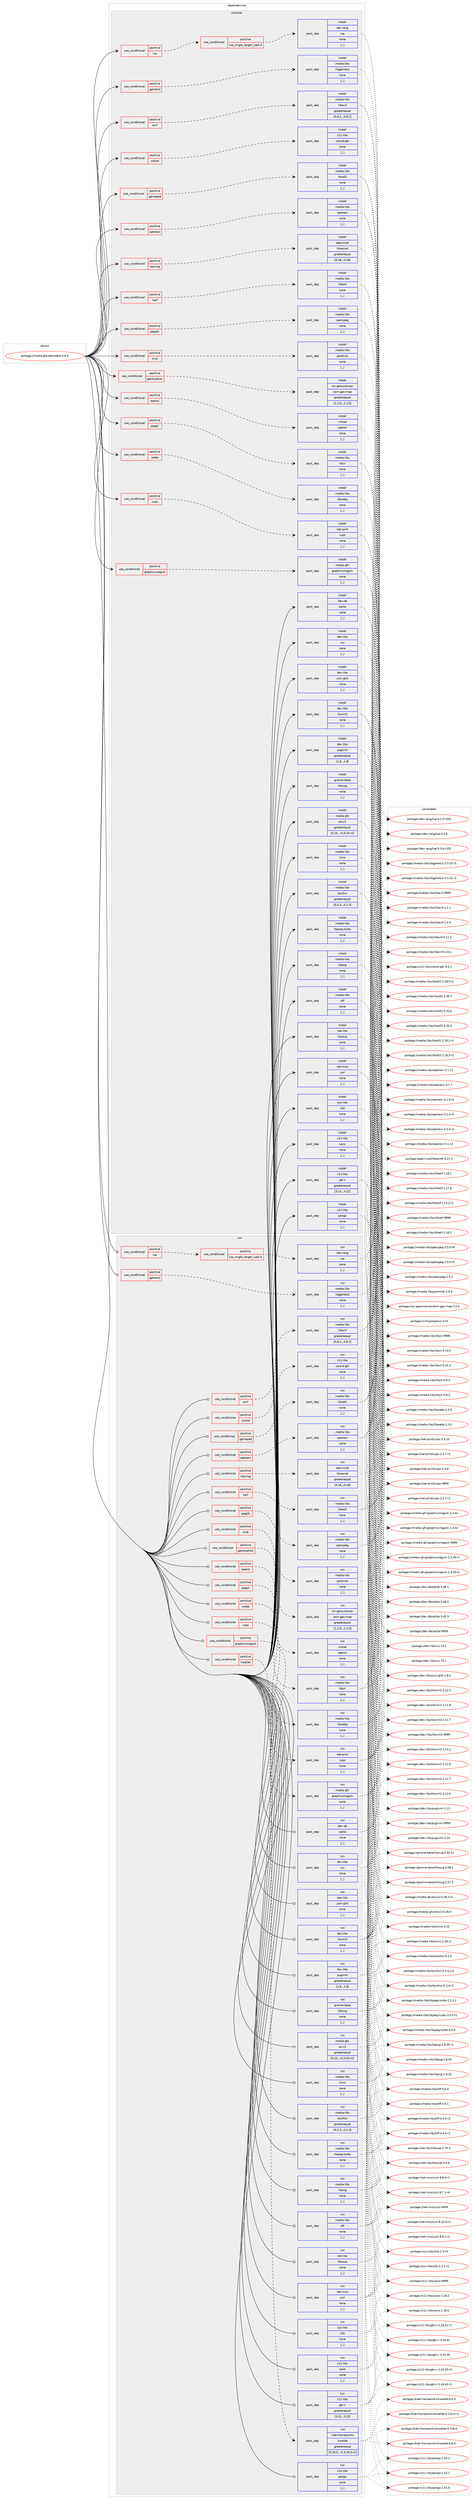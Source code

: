 digraph prolog {

# *************
# Graph options
# *************

newrank=true;
concentrate=true;
compound=true;
graph [rankdir=LR,fontname=Helvetica,fontsize=10,ranksep=1.5];#, ranksep=2.5, nodesep=0.2];
edge  [arrowhead=vee];
node  [fontname=Helvetica,fontsize=10];

# **********
# The ebuild
# **********

subgraph cluster_leftcol {
color=gray;
label=<<i>ebuild</i>>;
id [label="portage://media-gfx/darktable-4.6.0", color=red, width=4, href="../media-gfx/darktable-4.6.0.svg"];
}

# ****************
# The dependencies
# ****************

subgraph cluster_midcol {
color=gray;
label=<<i>dependencies</i>>;
subgraph cluster_compile {
fillcolor="#eeeeee";
style=filled;
label=<<i>compile</i>>;
subgraph cond204524 {
dependency793722 [label=<<TABLE BORDER="0" CELLBORDER="1" CELLSPACING="0" CELLPADDING="4"><TR><TD ROWSPAN="3" CELLPADDING="10">use_conditional</TD></TR><TR><TD>positive</TD></TR><TR><TD>avif</TD></TR></TABLE>>, shape=none, color=red];
subgraph pack583116 {
dependency793723 [label=<<TABLE BORDER="0" CELLBORDER="1" CELLSPACING="0" CELLPADDING="4" WIDTH="220"><TR><TD ROWSPAN="6" CELLPADDING="30">pack_dep</TD></TR><TR><TD WIDTH="110">install</TD></TR><TR><TD>media-libs</TD></TR><TR><TD>libavif</TD></TR><TR><TD>greaterequal</TD></TR><TR><TD>[0.8.2,,,0.8.2]</TD></TR></TABLE>>, shape=none, color=blue];
}
dependency793722:e -> dependency793723:w [weight=20,style="dashed",arrowhead="vee"];
}
id:e -> dependency793722:w [weight=20,style="solid",arrowhead="vee"];
subgraph cond204525 {
dependency793724 [label=<<TABLE BORDER="0" CELLBORDER="1" CELLSPACING="0" CELLPADDING="4"><TR><TD ROWSPAN="3" CELLPADDING="10">use_conditional</TD></TR><TR><TD>positive</TD></TR><TR><TD>colord</TD></TR></TABLE>>, shape=none, color=red];
subgraph pack583117 {
dependency793725 [label=<<TABLE BORDER="0" CELLBORDER="1" CELLSPACING="0" CELLPADDING="4" WIDTH="220"><TR><TD ROWSPAN="6" CELLPADDING="30">pack_dep</TD></TR><TR><TD WIDTH="110">install</TD></TR><TR><TD>x11-libs</TD></TR><TR><TD>colord-gtk</TD></TR><TR><TD>none</TD></TR><TR><TD>[,,]</TD></TR></TABLE>>, shape=none, color=blue];
}
dependency793724:e -> dependency793725:w [weight=20,style="dashed",arrowhead="vee"];
}
id:e -> dependency793724:w [weight=20,style="solid",arrowhead="vee"];
subgraph cond204526 {
dependency793726 [label=<<TABLE BORDER="0" CELLBORDER="1" CELLSPACING="0" CELLPADDING="4"><TR><TD ROWSPAN="3" CELLPADDING="10">use_conditional</TD></TR><TR><TD>positive</TD></TR><TR><TD>cups</TD></TR></TABLE>>, shape=none, color=red];
subgraph pack583118 {
dependency793727 [label=<<TABLE BORDER="0" CELLBORDER="1" CELLSPACING="0" CELLPADDING="4" WIDTH="220"><TR><TD ROWSPAN="6" CELLPADDING="30">pack_dep</TD></TR><TR><TD WIDTH="110">install</TD></TR><TR><TD>net-print</TD></TR><TR><TD>cups</TD></TR><TR><TD>none</TD></TR><TR><TD>[,,]</TD></TR></TABLE>>, shape=none, color=blue];
}
dependency793726:e -> dependency793727:w [weight=20,style="dashed",arrowhead="vee"];
}
id:e -> dependency793726:w [weight=20,style="solid",arrowhead="vee"];
subgraph cond204527 {
dependency793728 [label=<<TABLE BORDER="0" CELLBORDER="1" CELLSPACING="0" CELLPADDING="4"><TR><TD ROWSPAN="3" CELLPADDING="10">use_conditional</TD></TR><TR><TD>positive</TD></TR><TR><TD>gamepad</TD></TR></TABLE>>, shape=none, color=red];
subgraph pack583119 {
dependency793729 [label=<<TABLE BORDER="0" CELLBORDER="1" CELLSPACING="0" CELLPADDING="4" WIDTH="220"><TR><TD ROWSPAN="6" CELLPADDING="30">pack_dep</TD></TR><TR><TD WIDTH="110">install</TD></TR><TR><TD>media-libs</TD></TR><TR><TD>libsdl2</TD></TR><TR><TD>none</TD></TR><TR><TD>[,,]</TD></TR></TABLE>>, shape=none, color=blue];
}
dependency793728:e -> dependency793729:w [weight=20,style="dashed",arrowhead="vee"];
}
id:e -> dependency793728:w [weight=20,style="solid",arrowhead="vee"];
subgraph cond204528 {
dependency793730 [label=<<TABLE BORDER="0" CELLBORDER="1" CELLSPACING="0" CELLPADDING="4"><TR><TD ROWSPAN="3" CELLPADDING="10">use_conditional</TD></TR><TR><TD>positive</TD></TR><TR><TD>geolocation</TD></TR></TABLE>>, shape=none, color=red];
subgraph pack583120 {
dependency793731 [label=<<TABLE BORDER="0" CELLBORDER="1" CELLSPACING="0" CELLPADDING="4" WIDTH="220"><TR><TD ROWSPAN="6" CELLPADDING="30">pack_dep</TD></TR><TR><TD WIDTH="110">install</TD></TR><TR><TD>sci-geosciences</TD></TR><TR><TD>osm-gps-map</TD></TR><TR><TD>greaterequal</TD></TR><TR><TD>[1.1.0,,,1.1.0]</TD></TR></TABLE>>, shape=none, color=blue];
}
dependency793730:e -> dependency793731:w [weight=20,style="dashed",arrowhead="vee"];
}
id:e -> dependency793730:w [weight=20,style="solid",arrowhead="vee"];
subgraph cond204529 {
dependency793732 [label=<<TABLE BORDER="0" CELLBORDER="1" CELLSPACING="0" CELLPADDING="4"><TR><TD ROWSPAN="3" CELLPADDING="10">use_conditional</TD></TR><TR><TD>positive</TD></TR><TR><TD>gphoto2</TD></TR></TABLE>>, shape=none, color=red];
subgraph pack583121 {
dependency793733 [label=<<TABLE BORDER="0" CELLBORDER="1" CELLSPACING="0" CELLPADDING="4" WIDTH="220"><TR><TD ROWSPAN="6" CELLPADDING="30">pack_dep</TD></TR><TR><TD WIDTH="110">install</TD></TR><TR><TD>media-libs</TD></TR><TR><TD>libgphoto2</TD></TR><TR><TD>none</TD></TR><TR><TD>[,,]</TD></TR></TABLE>>, shape=none, color=blue];
}
dependency793732:e -> dependency793733:w [weight=20,style="dashed",arrowhead="vee"];
}
id:e -> dependency793732:w [weight=20,style="solid",arrowhead="vee"];
subgraph cond204530 {
dependency793734 [label=<<TABLE BORDER="0" CELLBORDER="1" CELLSPACING="0" CELLPADDING="4"><TR><TD ROWSPAN="3" CELLPADDING="10">use_conditional</TD></TR><TR><TD>positive</TD></TR><TR><TD>graphicsmagick</TD></TR></TABLE>>, shape=none, color=red];
subgraph pack583122 {
dependency793735 [label=<<TABLE BORDER="0" CELLBORDER="1" CELLSPACING="0" CELLPADDING="4" WIDTH="220"><TR><TD ROWSPAN="6" CELLPADDING="30">pack_dep</TD></TR><TR><TD WIDTH="110">install</TD></TR><TR><TD>media-gfx</TD></TR><TR><TD>graphicsmagick</TD></TR><TR><TD>none</TD></TR><TR><TD>[,,]</TD></TR></TABLE>>, shape=none, color=blue];
}
dependency793734:e -> dependency793735:w [weight=20,style="dashed",arrowhead="vee"];
}
id:e -> dependency793734:w [weight=20,style="solid",arrowhead="vee"];
subgraph cond204531 {
dependency793736 [label=<<TABLE BORDER="0" CELLBORDER="1" CELLSPACING="0" CELLPADDING="4"><TR><TD ROWSPAN="3" CELLPADDING="10">use_conditional</TD></TR><TR><TD>positive</TD></TR><TR><TD>heif</TD></TR></TABLE>>, shape=none, color=red];
subgraph pack583123 {
dependency793737 [label=<<TABLE BORDER="0" CELLBORDER="1" CELLSPACING="0" CELLPADDING="4" WIDTH="220"><TR><TD ROWSPAN="6" CELLPADDING="30">pack_dep</TD></TR><TR><TD WIDTH="110">install</TD></TR><TR><TD>media-libs</TD></TR><TR><TD>libheif</TD></TR><TR><TD>none</TD></TR><TR><TD>[,,]</TD></TR></TABLE>>, shape=none, color=blue];
}
dependency793736:e -> dependency793737:w [weight=20,style="dashed",arrowhead="vee"];
}
id:e -> dependency793736:w [weight=20,style="solid",arrowhead="vee"];
subgraph cond204532 {
dependency793738 [label=<<TABLE BORDER="0" CELLBORDER="1" CELLSPACING="0" CELLPADDING="4"><TR><TD ROWSPAN="3" CELLPADDING="10">use_conditional</TD></TR><TR><TD>positive</TD></TR><TR><TD>jpeg2k</TD></TR></TABLE>>, shape=none, color=red];
subgraph pack583124 {
dependency793739 [label=<<TABLE BORDER="0" CELLBORDER="1" CELLSPACING="0" CELLPADDING="4" WIDTH="220"><TR><TD ROWSPAN="6" CELLPADDING="30">pack_dep</TD></TR><TR><TD WIDTH="110">install</TD></TR><TR><TD>media-libs</TD></TR><TR><TD>openjpeg</TD></TR><TR><TD>none</TD></TR><TR><TD>[,,]</TD></TR></TABLE>>, shape=none, color=blue];
}
dependency793738:e -> dependency793739:w [weight=20,style="dashed",arrowhead="vee"];
}
id:e -> dependency793738:w [weight=20,style="solid",arrowhead="vee"];
subgraph cond204533 {
dependency793740 [label=<<TABLE BORDER="0" CELLBORDER="1" CELLSPACING="0" CELLPADDING="4"><TR><TD ROWSPAN="3" CELLPADDING="10">use_conditional</TD></TR><TR><TD>positive</TD></TR><TR><TD>jpegxl</TD></TR></TABLE>>, shape=none, color=red];
subgraph pack583125 {
dependency793741 [label=<<TABLE BORDER="0" CELLBORDER="1" CELLSPACING="0" CELLPADDING="4" WIDTH="220"><TR><TD ROWSPAN="6" CELLPADDING="30">pack_dep</TD></TR><TR><TD WIDTH="110">install</TD></TR><TR><TD>media-libs</TD></TR><TR><TD>libjxl</TD></TR><TR><TD>none</TD></TR><TR><TD>[,,]</TD></TR></TABLE>>, shape=none, color=blue];
}
dependency793740:e -> dependency793741:w [weight=20,style="dashed",arrowhead="vee"];
}
id:e -> dependency793740:w [weight=20,style="solid",arrowhead="vee"];
subgraph cond204534 {
dependency793742 [label=<<TABLE BORDER="0" CELLBORDER="1" CELLSPACING="0" CELLPADDING="4"><TR><TD ROWSPAN="3" CELLPADDING="10">use_conditional</TD></TR><TR><TD>positive</TD></TR><TR><TD>keyring</TD></TR></TABLE>>, shape=none, color=red];
subgraph pack583126 {
dependency793743 [label=<<TABLE BORDER="0" CELLBORDER="1" CELLSPACING="0" CELLPADDING="4" WIDTH="220"><TR><TD ROWSPAN="6" CELLPADDING="30">pack_dep</TD></TR><TR><TD WIDTH="110">install</TD></TR><TR><TD>app-crypt</TD></TR><TR><TD>libsecret</TD></TR><TR><TD>greaterequal</TD></TR><TR><TD>[0.18,,,0.18]</TD></TR></TABLE>>, shape=none, color=blue];
}
dependency793742:e -> dependency793743:w [weight=20,style="dashed",arrowhead="vee"];
}
id:e -> dependency793742:w [weight=20,style="solid",arrowhead="vee"];
subgraph cond204535 {
dependency793744 [label=<<TABLE BORDER="0" CELLBORDER="1" CELLSPACING="0" CELLPADDING="4"><TR><TD ROWSPAN="3" CELLPADDING="10">use_conditional</TD></TR><TR><TD>positive</TD></TR><TR><TD>lua</TD></TR></TABLE>>, shape=none, color=red];
subgraph cond204536 {
dependency793745 [label=<<TABLE BORDER="0" CELLBORDER="1" CELLSPACING="0" CELLPADDING="4"><TR><TD ROWSPAN="3" CELLPADDING="10">use_conditional</TD></TR><TR><TD>positive</TD></TR><TR><TD>lua_single_target_lua5-4</TD></TR></TABLE>>, shape=none, color=red];
subgraph pack583127 {
dependency793746 [label=<<TABLE BORDER="0" CELLBORDER="1" CELLSPACING="0" CELLPADDING="4" WIDTH="220"><TR><TD ROWSPAN="6" CELLPADDING="30">pack_dep</TD></TR><TR><TD WIDTH="110">install</TD></TR><TR><TD>dev-lang</TD></TR><TR><TD>lua</TD></TR><TR><TD>none</TD></TR><TR><TD>[,,]</TD></TR></TABLE>>, shape=none, color=blue];
}
dependency793745:e -> dependency793746:w [weight=20,style="dashed",arrowhead="vee"];
}
dependency793744:e -> dependency793745:w [weight=20,style="dashed",arrowhead="vee"];
}
id:e -> dependency793744:w [weight=20,style="solid",arrowhead="vee"];
subgraph cond204537 {
dependency793747 [label=<<TABLE BORDER="0" CELLBORDER="1" CELLSPACING="0" CELLPADDING="4"><TR><TD ROWSPAN="3" CELLPADDING="10">use_conditional</TD></TR><TR><TD>positive</TD></TR><TR><TD>midi</TD></TR></TABLE>>, shape=none, color=red];
subgraph pack583128 {
dependency793748 [label=<<TABLE BORDER="0" CELLBORDER="1" CELLSPACING="0" CELLPADDING="4" WIDTH="220"><TR><TD ROWSPAN="6" CELLPADDING="30">pack_dep</TD></TR><TR><TD WIDTH="110">install</TD></TR><TR><TD>media-libs</TD></TR><TR><TD>portmidi</TD></TR><TR><TD>none</TD></TR><TR><TD>[,,]</TD></TR></TABLE>>, shape=none, color=blue];
}
dependency793747:e -> dependency793748:w [weight=20,style="dashed",arrowhead="vee"];
}
id:e -> dependency793747:w [weight=20,style="solid",arrowhead="vee"];
subgraph cond204538 {
dependency793749 [label=<<TABLE BORDER="0" CELLBORDER="1" CELLSPACING="0" CELLPADDING="4"><TR><TD ROWSPAN="3" CELLPADDING="10">use_conditional</TD></TR><TR><TD>positive</TD></TR><TR><TD>opencl</TD></TR></TABLE>>, shape=none, color=red];
subgraph pack583129 {
dependency793750 [label=<<TABLE BORDER="0" CELLBORDER="1" CELLSPACING="0" CELLPADDING="4" WIDTH="220"><TR><TD ROWSPAN="6" CELLPADDING="30">pack_dep</TD></TR><TR><TD WIDTH="110">install</TD></TR><TR><TD>virtual</TD></TR><TR><TD>opencl</TD></TR><TR><TD>none</TD></TR><TR><TD>[,,]</TD></TR></TABLE>>, shape=none, color=blue];
}
dependency793749:e -> dependency793750:w [weight=20,style="dashed",arrowhead="vee"];
}
id:e -> dependency793749:w [weight=20,style="solid",arrowhead="vee"];
subgraph cond204539 {
dependency793751 [label=<<TABLE BORDER="0" CELLBORDER="1" CELLSPACING="0" CELLPADDING="4"><TR><TD ROWSPAN="3" CELLPADDING="10">use_conditional</TD></TR><TR><TD>positive</TD></TR><TR><TD>openexr</TD></TR></TABLE>>, shape=none, color=red];
subgraph pack583130 {
dependency793752 [label=<<TABLE BORDER="0" CELLBORDER="1" CELLSPACING="0" CELLPADDING="4" WIDTH="220"><TR><TD ROWSPAN="6" CELLPADDING="30">pack_dep</TD></TR><TR><TD WIDTH="110">install</TD></TR><TR><TD>media-libs</TD></TR><TR><TD>openexr</TD></TR><TR><TD>none</TD></TR><TR><TD>[,,]</TD></TR></TABLE>>, shape=none, color=blue];
}
dependency793751:e -> dependency793752:w [weight=20,style="dashed",arrowhead="vee"];
}
id:e -> dependency793751:w [weight=20,style="solid",arrowhead="vee"];
subgraph cond204540 {
dependency793753 [label=<<TABLE BORDER="0" CELLBORDER="1" CELLSPACING="0" CELLPADDING="4"><TR><TD ROWSPAN="3" CELLPADDING="10">use_conditional</TD></TR><TR><TD>positive</TD></TR><TR><TD>webp</TD></TR></TABLE>>, shape=none, color=red];
subgraph pack583131 {
dependency793754 [label=<<TABLE BORDER="0" CELLBORDER="1" CELLSPACING="0" CELLPADDING="4" WIDTH="220"><TR><TD ROWSPAN="6" CELLPADDING="30">pack_dep</TD></TR><TR><TD WIDTH="110">install</TD></TR><TR><TD>media-libs</TD></TR><TR><TD>libwebp</TD></TR><TR><TD>none</TD></TR><TR><TD>[,,]</TD></TR></TABLE>>, shape=none, color=blue];
}
dependency793753:e -> dependency793754:w [weight=20,style="dashed",arrowhead="vee"];
}
id:e -> dependency793753:w [weight=20,style="solid",arrowhead="vee"];
subgraph pack583132 {
dependency793755 [label=<<TABLE BORDER="0" CELLBORDER="1" CELLSPACING="0" CELLPADDING="4" WIDTH="220"><TR><TD ROWSPAN="6" CELLPADDING="30">pack_dep</TD></TR><TR><TD WIDTH="110">install</TD></TR><TR><TD>dev-db</TD></TR><TR><TD>sqlite</TD></TR><TR><TD>none</TD></TR><TR><TD>[,,]</TD></TR></TABLE>>, shape=none, color=blue];
}
id:e -> dependency793755:w [weight=20,style="solid",arrowhead="vee"];
subgraph pack583133 {
dependency793756 [label=<<TABLE BORDER="0" CELLBORDER="1" CELLSPACING="0" CELLPADDING="4" WIDTH="220"><TR><TD ROWSPAN="6" CELLPADDING="30">pack_dep</TD></TR><TR><TD WIDTH="110">install</TD></TR><TR><TD>dev-libs</TD></TR><TR><TD>icu</TD></TR><TR><TD>none</TD></TR><TR><TD>[,,]</TD></TR></TABLE>>, shape=none, color=blue];
}
id:e -> dependency793756:w [weight=20,style="solid",arrowhead="vee"];
subgraph pack583134 {
dependency793757 [label=<<TABLE BORDER="0" CELLBORDER="1" CELLSPACING="0" CELLPADDING="4" WIDTH="220"><TR><TD ROWSPAN="6" CELLPADDING="30">pack_dep</TD></TR><TR><TD WIDTH="110">install</TD></TR><TR><TD>dev-libs</TD></TR><TR><TD>json-glib</TD></TR><TR><TD>none</TD></TR><TR><TD>[,,]</TD></TR></TABLE>>, shape=none, color=blue];
}
id:e -> dependency793757:w [weight=20,style="solid",arrowhead="vee"];
subgraph pack583135 {
dependency793758 [label=<<TABLE BORDER="0" CELLBORDER="1" CELLSPACING="0" CELLPADDING="4" WIDTH="220"><TR><TD ROWSPAN="6" CELLPADDING="30">pack_dep</TD></TR><TR><TD WIDTH="110">install</TD></TR><TR><TD>dev-libs</TD></TR><TR><TD>libxml2</TD></TR><TR><TD>none</TD></TR><TR><TD>[,,]</TD></TR></TABLE>>, shape=none, color=blue];
}
id:e -> dependency793758:w [weight=20,style="solid",arrowhead="vee"];
subgraph pack583136 {
dependency793759 [label=<<TABLE BORDER="0" CELLBORDER="1" CELLSPACING="0" CELLPADDING="4" WIDTH="220"><TR><TD ROWSPAN="6" CELLPADDING="30">pack_dep</TD></TR><TR><TD WIDTH="110">install</TD></TR><TR><TD>dev-libs</TD></TR><TR><TD>pugixml</TD></TR><TR><TD>greaterequal</TD></TR><TR><TD>[1.8,,,1.8]</TD></TR></TABLE>>, shape=none, color=blue];
}
id:e -> dependency793759:w [weight=20,style="solid",arrowhead="vee"];
subgraph pack583137 {
dependency793760 [label=<<TABLE BORDER="0" CELLBORDER="1" CELLSPACING="0" CELLPADDING="4" WIDTH="220"><TR><TD ROWSPAN="6" CELLPADDING="30">pack_dep</TD></TR><TR><TD WIDTH="110">install</TD></TR><TR><TD>gnome-base</TD></TR><TR><TD>librsvg</TD></TR><TR><TD>none</TD></TR><TR><TD>[,,]</TD></TR></TABLE>>, shape=none, color=blue];
}
id:e -> dependency793760:w [weight=20,style="solid",arrowhead="vee"];
subgraph pack583138 {
dependency793761 [label=<<TABLE BORDER="0" CELLBORDER="1" CELLSPACING="0" CELLPADDING="4" WIDTH="220"><TR><TD ROWSPAN="6" CELLPADDING="30">pack_dep</TD></TR><TR><TD WIDTH="110">install</TD></TR><TR><TD>media-gfx</TD></TR><TR><TD>exiv2</TD></TR><TR><TD>greaterequal</TD></TR><TR><TD>[0.25,,-r2,0.25-r2]</TD></TR></TABLE>>, shape=none, color=blue];
}
id:e -> dependency793761:w [weight=20,style="solid",arrowhead="vee"];
subgraph pack583139 {
dependency793762 [label=<<TABLE BORDER="0" CELLBORDER="1" CELLSPACING="0" CELLPADDING="4" WIDTH="220"><TR><TD ROWSPAN="6" CELLPADDING="30">pack_dep</TD></TR><TR><TD WIDTH="110">install</TD></TR><TR><TD>media-libs</TD></TR><TR><TD>lcms</TD></TR><TR><TD>none</TD></TR><TR><TD>[,,]</TD></TR></TABLE>>, shape=none, color=blue];
}
id:e -> dependency793762:w [weight=20,style="solid",arrowhead="vee"];
subgraph pack583140 {
dependency793763 [label=<<TABLE BORDER="0" CELLBORDER="1" CELLSPACING="0" CELLPADDING="4" WIDTH="220"><TR><TD ROWSPAN="6" CELLPADDING="30">pack_dep</TD></TR><TR><TD WIDTH="110">install</TD></TR><TR><TD>media-libs</TD></TR><TR><TD>lensfun</TD></TR><TR><TD>greaterequal</TD></TR><TR><TD>[0.2.3,,,0.2.3]</TD></TR></TABLE>>, shape=none, color=blue];
}
id:e -> dependency793763:w [weight=20,style="solid",arrowhead="vee"];
subgraph pack583141 {
dependency793764 [label=<<TABLE BORDER="0" CELLBORDER="1" CELLSPACING="0" CELLPADDING="4" WIDTH="220"><TR><TD ROWSPAN="6" CELLPADDING="30">pack_dep</TD></TR><TR><TD WIDTH="110">install</TD></TR><TR><TD>media-libs</TD></TR><TR><TD>libjpeg-turbo</TD></TR><TR><TD>none</TD></TR><TR><TD>[,,]</TD></TR></TABLE>>, shape=none, color=blue];
}
id:e -> dependency793764:w [weight=20,style="solid",arrowhead="vee"];
subgraph pack583142 {
dependency793765 [label=<<TABLE BORDER="0" CELLBORDER="1" CELLSPACING="0" CELLPADDING="4" WIDTH="220"><TR><TD ROWSPAN="6" CELLPADDING="30">pack_dep</TD></TR><TR><TD WIDTH="110">install</TD></TR><TR><TD>media-libs</TD></TR><TR><TD>libpng</TD></TR><TR><TD>none</TD></TR><TR><TD>[,,]</TD></TR></TABLE>>, shape=none, color=blue];
}
id:e -> dependency793765:w [weight=20,style="solid",arrowhead="vee"];
subgraph pack583143 {
dependency793766 [label=<<TABLE BORDER="0" CELLBORDER="1" CELLSPACING="0" CELLPADDING="4" WIDTH="220"><TR><TD ROWSPAN="6" CELLPADDING="30">pack_dep</TD></TR><TR><TD WIDTH="110">install</TD></TR><TR><TD>media-libs</TD></TR><TR><TD>tiff</TD></TR><TR><TD>none</TD></TR><TR><TD>[,,]</TD></TR></TABLE>>, shape=none, color=blue];
}
id:e -> dependency793766:w [weight=20,style="solid",arrowhead="vee"];
subgraph pack583144 {
dependency793767 [label=<<TABLE BORDER="0" CELLBORDER="1" CELLSPACING="0" CELLPADDING="4" WIDTH="220"><TR><TD ROWSPAN="6" CELLPADDING="30">pack_dep</TD></TR><TR><TD WIDTH="110">install</TD></TR><TR><TD>net-libs</TD></TR><TR><TD>libsoup</TD></TR><TR><TD>none</TD></TR><TR><TD>[,,]</TD></TR></TABLE>>, shape=none, color=blue];
}
id:e -> dependency793767:w [weight=20,style="solid",arrowhead="vee"];
subgraph pack583145 {
dependency793768 [label=<<TABLE BORDER="0" CELLBORDER="1" CELLSPACING="0" CELLPADDING="4" WIDTH="220"><TR><TD ROWSPAN="6" CELLPADDING="30">pack_dep</TD></TR><TR><TD WIDTH="110">install</TD></TR><TR><TD>net-misc</TD></TR><TR><TD>curl</TD></TR><TR><TD>none</TD></TR><TR><TD>[,,]</TD></TR></TABLE>>, shape=none, color=blue];
}
id:e -> dependency793768:w [weight=20,style="solid",arrowhead="vee"];
subgraph pack583146 {
dependency793769 [label=<<TABLE BORDER="0" CELLBORDER="1" CELLSPACING="0" CELLPADDING="4" WIDTH="220"><TR><TD ROWSPAN="6" CELLPADDING="30">pack_dep</TD></TR><TR><TD WIDTH="110">install</TD></TR><TR><TD>sys-libs</TD></TR><TR><TD>zlib</TD></TR><TR><TD>none</TD></TR><TR><TD>[,,]</TD></TR></TABLE>>, shape=none, color=blue];
}
id:e -> dependency793769:w [weight=20,style="solid",arrowhead="vee"];
subgraph pack583147 {
dependency793770 [label=<<TABLE BORDER="0" CELLBORDER="1" CELLSPACING="0" CELLPADDING="4" WIDTH="220"><TR><TD ROWSPAN="6" CELLPADDING="30">pack_dep</TD></TR><TR><TD WIDTH="110">install</TD></TR><TR><TD>x11-libs</TD></TR><TR><TD>cairo</TD></TR><TR><TD>none</TD></TR><TR><TD>[,,]</TD></TR></TABLE>>, shape=none, color=blue];
}
id:e -> dependency793770:w [weight=20,style="solid",arrowhead="vee"];
subgraph pack583148 {
dependency793771 [label=<<TABLE BORDER="0" CELLBORDER="1" CELLSPACING="0" CELLPADDING="4" WIDTH="220"><TR><TD ROWSPAN="6" CELLPADDING="30">pack_dep</TD></TR><TR><TD WIDTH="110">install</TD></TR><TR><TD>x11-libs</TD></TR><TR><TD>gtk+</TD></TR><TR><TD>greaterequal</TD></TR><TR><TD>[3.22,,,3.22]</TD></TR></TABLE>>, shape=none, color=blue];
}
id:e -> dependency793771:w [weight=20,style="solid",arrowhead="vee"];
subgraph pack583149 {
dependency793772 [label=<<TABLE BORDER="0" CELLBORDER="1" CELLSPACING="0" CELLPADDING="4" WIDTH="220"><TR><TD ROWSPAN="6" CELLPADDING="30">pack_dep</TD></TR><TR><TD WIDTH="110">install</TD></TR><TR><TD>x11-libs</TD></TR><TR><TD>pango</TD></TR><TR><TD>none</TD></TR><TR><TD>[,,]</TD></TR></TABLE>>, shape=none, color=blue];
}
id:e -> dependency793772:w [weight=20,style="solid",arrowhead="vee"];
}
subgraph cluster_compileandrun {
fillcolor="#eeeeee";
style=filled;
label=<<i>compile and run</i>>;
}
subgraph cluster_run {
fillcolor="#eeeeee";
style=filled;
label=<<i>run</i>>;
subgraph cond204541 {
dependency793773 [label=<<TABLE BORDER="0" CELLBORDER="1" CELLSPACING="0" CELLPADDING="4"><TR><TD ROWSPAN="3" CELLPADDING="10">use_conditional</TD></TR><TR><TD>positive</TD></TR><TR><TD>avif</TD></TR></TABLE>>, shape=none, color=red];
subgraph pack583150 {
dependency793774 [label=<<TABLE BORDER="0" CELLBORDER="1" CELLSPACING="0" CELLPADDING="4" WIDTH="220"><TR><TD ROWSPAN="6" CELLPADDING="30">pack_dep</TD></TR><TR><TD WIDTH="110">run</TD></TR><TR><TD>media-libs</TD></TR><TR><TD>libavif</TD></TR><TR><TD>greaterequal</TD></TR><TR><TD>[0.8.2,,,0.8.2]</TD></TR></TABLE>>, shape=none, color=blue];
}
dependency793773:e -> dependency793774:w [weight=20,style="dashed",arrowhead="vee"];
}
id:e -> dependency793773:w [weight=20,style="solid",arrowhead="odot"];
subgraph cond204542 {
dependency793775 [label=<<TABLE BORDER="0" CELLBORDER="1" CELLSPACING="0" CELLPADDING="4"><TR><TD ROWSPAN="3" CELLPADDING="10">use_conditional</TD></TR><TR><TD>positive</TD></TR><TR><TD>colord</TD></TR></TABLE>>, shape=none, color=red];
subgraph pack583151 {
dependency793776 [label=<<TABLE BORDER="0" CELLBORDER="1" CELLSPACING="0" CELLPADDING="4" WIDTH="220"><TR><TD ROWSPAN="6" CELLPADDING="30">pack_dep</TD></TR><TR><TD WIDTH="110">run</TD></TR><TR><TD>x11-libs</TD></TR><TR><TD>colord-gtk</TD></TR><TR><TD>none</TD></TR><TR><TD>[,,]</TD></TR></TABLE>>, shape=none, color=blue];
}
dependency793775:e -> dependency793776:w [weight=20,style="dashed",arrowhead="vee"];
}
id:e -> dependency793775:w [weight=20,style="solid",arrowhead="odot"];
subgraph cond204543 {
dependency793777 [label=<<TABLE BORDER="0" CELLBORDER="1" CELLSPACING="0" CELLPADDING="4"><TR><TD ROWSPAN="3" CELLPADDING="10">use_conditional</TD></TR><TR><TD>positive</TD></TR><TR><TD>cups</TD></TR></TABLE>>, shape=none, color=red];
subgraph pack583152 {
dependency793778 [label=<<TABLE BORDER="0" CELLBORDER="1" CELLSPACING="0" CELLPADDING="4" WIDTH="220"><TR><TD ROWSPAN="6" CELLPADDING="30">pack_dep</TD></TR><TR><TD WIDTH="110">run</TD></TR><TR><TD>net-print</TD></TR><TR><TD>cups</TD></TR><TR><TD>none</TD></TR><TR><TD>[,,]</TD></TR></TABLE>>, shape=none, color=blue];
}
dependency793777:e -> dependency793778:w [weight=20,style="dashed",arrowhead="vee"];
}
id:e -> dependency793777:w [weight=20,style="solid",arrowhead="odot"];
subgraph cond204544 {
dependency793779 [label=<<TABLE BORDER="0" CELLBORDER="1" CELLSPACING="0" CELLPADDING="4"><TR><TD ROWSPAN="3" CELLPADDING="10">use_conditional</TD></TR><TR><TD>positive</TD></TR><TR><TD>gamepad</TD></TR></TABLE>>, shape=none, color=red];
subgraph pack583153 {
dependency793780 [label=<<TABLE BORDER="0" CELLBORDER="1" CELLSPACING="0" CELLPADDING="4" WIDTH="220"><TR><TD ROWSPAN="6" CELLPADDING="30">pack_dep</TD></TR><TR><TD WIDTH="110">run</TD></TR><TR><TD>media-libs</TD></TR><TR><TD>libsdl2</TD></TR><TR><TD>none</TD></TR><TR><TD>[,,]</TD></TR></TABLE>>, shape=none, color=blue];
}
dependency793779:e -> dependency793780:w [weight=20,style="dashed",arrowhead="vee"];
}
id:e -> dependency793779:w [weight=20,style="solid",arrowhead="odot"];
subgraph cond204545 {
dependency793781 [label=<<TABLE BORDER="0" CELLBORDER="1" CELLSPACING="0" CELLPADDING="4"><TR><TD ROWSPAN="3" CELLPADDING="10">use_conditional</TD></TR><TR><TD>positive</TD></TR><TR><TD>geolocation</TD></TR></TABLE>>, shape=none, color=red];
subgraph pack583154 {
dependency793782 [label=<<TABLE BORDER="0" CELLBORDER="1" CELLSPACING="0" CELLPADDING="4" WIDTH="220"><TR><TD ROWSPAN="6" CELLPADDING="30">pack_dep</TD></TR><TR><TD WIDTH="110">run</TD></TR><TR><TD>sci-geosciences</TD></TR><TR><TD>osm-gps-map</TD></TR><TR><TD>greaterequal</TD></TR><TR><TD>[1.1.0,,,1.1.0]</TD></TR></TABLE>>, shape=none, color=blue];
}
dependency793781:e -> dependency793782:w [weight=20,style="dashed",arrowhead="vee"];
}
id:e -> dependency793781:w [weight=20,style="solid",arrowhead="odot"];
subgraph cond204546 {
dependency793783 [label=<<TABLE BORDER="0" CELLBORDER="1" CELLSPACING="0" CELLPADDING="4"><TR><TD ROWSPAN="3" CELLPADDING="10">use_conditional</TD></TR><TR><TD>positive</TD></TR><TR><TD>gphoto2</TD></TR></TABLE>>, shape=none, color=red];
subgraph pack583155 {
dependency793784 [label=<<TABLE BORDER="0" CELLBORDER="1" CELLSPACING="0" CELLPADDING="4" WIDTH="220"><TR><TD ROWSPAN="6" CELLPADDING="30">pack_dep</TD></TR><TR><TD WIDTH="110">run</TD></TR><TR><TD>media-libs</TD></TR><TR><TD>libgphoto2</TD></TR><TR><TD>none</TD></TR><TR><TD>[,,]</TD></TR></TABLE>>, shape=none, color=blue];
}
dependency793783:e -> dependency793784:w [weight=20,style="dashed",arrowhead="vee"];
}
id:e -> dependency793783:w [weight=20,style="solid",arrowhead="odot"];
subgraph cond204547 {
dependency793785 [label=<<TABLE BORDER="0" CELLBORDER="1" CELLSPACING="0" CELLPADDING="4"><TR><TD ROWSPAN="3" CELLPADDING="10">use_conditional</TD></TR><TR><TD>positive</TD></TR><TR><TD>graphicsmagick</TD></TR></TABLE>>, shape=none, color=red];
subgraph pack583156 {
dependency793786 [label=<<TABLE BORDER="0" CELLBORDER="1" CELLSPACING="0" CELLPADDING="4" WIDTH="220"><TR><TD ROWSPAN="6" CELLPADDING="30">pack_dep</TD></TR><TR><TD WIDTH="110">run</TD></TR><TR><TD>media-gfx</TD></TR><TR><TD>graphicsmagick</TD></TR><TR><TD>none</TD></TR><TR><TD>[,,]</TD></TR></TABLE>>, shape=none, color=blue];
}
dependency793785:e -> dependency793786:w [weight=20,style="dashed",arrowhead="vee"];
}
id:e -> dependency793785:w [weight=20,style="solid",arrowhead="odot"];
subgraph cond204548 {
dependency793787 [label=<<TABLE BORDER="0" CELLBORDER="1" CELLSPACING="0" CELLPADDING="4"><TR><TD ROWSPAN="3" CELLPADDING="10">use_conditional</TD></TR><TR><TD>positive</TD></TR><TR><TD>heif</TD></TR></TABLE>>, shape=none, color=red];
subgraph pack583157 {
dependency793788 [label=<<TABLE BORDER="0" CELLBORDER="1" CELLSPACING="0" CELLPADDING="4" WIDTH="220"><TR><TD ROWSPAN="6" CELLPADDING="30">pack_dep</TD></TR><TR><TD WIDTH="110">run</TD></TR><TR><TD>media-libs</TD></TR><TR><TD>libheif</TD></TR><TR><TD>none</TD></TR><TR><TD>[,,]</TD></TR></TABLE>>, shape=none, color=blue];
}
dependency793787:e -> dependency793788:w [weight=20,style="dashed",arrowhead="vee"];
}
id:e -> dependency793787:w [weight=20,style="solid",arrowhead="odot"];
subgraph cond204549 {
dependency793789 [label=<<TABLE BORDER="0" CELLBORDER="1" CELLSPACING="0" CELLPADDING="4"><TR><TD ROWSPAN="3" CELLPADDING="10">use_conditional</TD></TR><TR><TD>positive</TD></TR><TR><TD>jpeg2k</TD></TR></TABLE>>, shape=none, color=red];
subgraph pack583158 {
dependency793790 [label=<<TABLE BORDER="0" CELLBORDER="1" CELLSPACING="0" CELLPADDING="4" WIDTH="220"><TR><TD ROWSPAN="6" CELLPADDING="30">pack_dep</TD></TR><TR><TD WIDTH="110">run</TD></TR><TR><TD>media-libs</TD></TR><TR><TD>openjpeg</TD></TR><TR><TD>none</TD></TR><TR><TD>[,,]</TD></TR></TABLE>>, shape=none, color=blue];
}
dependency793789:e -> dependency793790:w [weight=20,style="dashed",arrowhead="vee"];
}
id:e -> dependency793789:w [weight=20,style="solid",arrowhead="odot"];
subgraph cond204550 {
dependency793791 [label=<<TABLE BORDER="0" CELLBORDER="1" CELLSPACING="0" CELLPADDING="4"><TR><TD ROWSPAN="3" CELLPADDING="10">use_conditional</TD></TR><TR><TD>positive</TD></TR><TR><TD>jpegxl</TD></TR></TABLE>>, shape=none, color=red];
subgraph pack583159 {
dependency793792 [label=<<TABLE BORDER="0" CELLBORDER="1" CELLSPACING="0" CELLPADDING="4" WIDTH="220"><TR><TD ROWSPAN="6" CELLPADDING="30">pack_dep</TD></TR><TR><TD WIDTH="110">run</TD></TR><TR><TD>media-libs</TD></TR><TR><TD>libjxl</TD></TR><TR><TD>none</TD></TR><TR><TD>[,,]</TD></TR></TABLE>>, shape=none, color=blue];
}
dependency793791:e -> dependency793792:w [weight=20,style="dashed",arrowhead="vee"];
}
id:e -> dependency793791:w [weight=20,style="solid",arrowhead="odot"];
subgraph cond204551 {
dependency793793 [label=<<TABLE BORDER="0" CELLBORDER="1" CELLSPACING="0" CELLPADDING="4"><TR><TD ROWSPAN="3" CELLPADDING="10">use_conditional</TD></TR><TR><TD>positive</TD></TR><TR><TD>keyring</TD></TR></TABLE>>, shape=none, color=red];
subgraph pack583160 {
dependency793794 [label=<<TABLE BORDER="0" CELLBORDER="1" CELLSPACING="0" CELLPADDING="4" WIDTH="220"><TR><TD ROWSPAN="6" CELLPADDING="30">pack_dep</TD></TR><TR><TD WIDTH="110">run</TD></TR><TR><TD>app-crypt</TD></TR><TR><TD>libsecret</TD></TR><TR><TD>greaterequal</TD></TR><TR><TD>[0.18,,,0.18]</TD></TR></TABLE>>, shape=none, color=blue];
}
dependency793793:e -> dependency793794:w [weight=20,style="dashed",arrowhead="vee"];
}
id:e -> dependency793793:w [weight=20,style="solid",arrowhead="odot"];
subgraph cond204552 {
dependency793795 [label=<<TABLE BORDER="0" CELLBORDER="1" CELLSPACING="0" CELLPADDING="4"><TR><TD ROWSPAN="3" CELLPADDING="10">use_conditional</TD></TR><TR><TD>positive</TD></TR><TR><TD>kwallet</TD></TR></TABLE>>, shape=none, color=red];
subgraph pack583161 {
dependency793796 [label=<<TABLE BORDER="0" CELLBORDER="1" CELLSPACING="0" CELLPADDING="4" WIDTH="220"><TR><TD ROWSPAN="6" CELLPADDING="30">pack_dep</TD></TR><TR><TD WIDTH="110">run</TD></TR><TR><TD>kde-frameworks</TD></TR><TR><TD>kwallet</TD></TR><TR><TD>greaterequal</TD></TR><TR><TD>[5.34.0,,-r1,5.34.0-r1]</TD></TR></TABLE>>, shape=none, color=blue];
}
dependency793795:e -> dependency793796:w [weight=20,style="dashed",arrowhead="vee"];
}
id:e -> dependency793795:w [weight=20,style="solid",arrowhead="odot"];
subgraph cond204553 {
dependency793797 [label=<<TABLE BORDER="0" CELLBORDER="1" CELLSPACING="0" CELLPADDING="4"><TR><TD ROWSPAN="3" CELLPADDING="10">use_conditional</TD></TR><TR><TD>positive</TD></TR><TR><TD>lua</TD></TR></TABLE>>, shape=none, color=red];
subgraph cond204554 {
dependency793798 [label=<<TABLE BORDER="0" CELLBORDER="1" CELLSPACING="0" CELLPADDING="4"><TR><TD ROWSPAN="3" CELLPADDING="10">use_conditional</TD></TR><TR><TD>positive</TD></TR><TR><TD>lua_single_target_lua5-4</TD></TR></TABLE>>, shape=none, color=red];
subgraph pack583162 {
dependency793799 [label=<<TABLE BORDER="0" CELLBORDER="1" CELLSPACING="0" CELLPADDING="4" WIDTH="220"><TR><TD ROWSPAN="6" CELLPADDING="30">pack_dep</TD></TR><TR><TD WIDTH="110">run</TD></TR><TR><TD>dev-lang</TD></TR><TR><TD>lua</TD></TR><TR><TD>none</TD></TR><TR><TD>[,,]</TD></TR></TABLE>>, shape=none, color=blue];
}
dependency793798:e -> dependency793799:w [weight=20,style="dashed",arrowhead="vee"];
}
dependency793797:e -> dependency793798:w [weight=20,style="dashed",arrowhead="vee"];
}
id:e -> dependency793797:w [weight=20,style="solid",arrowhead="odot"];
subgraph cond204555 {
dependency793800 [label=<<TABLE BORDER="0" CELLBORDER="1" CELLSPACING="0" CELLPADDING="4"><TR><TD ROWSPAN="3" CELLPADDING="10">use_conditional</TD></TR><TR><TD>positive</TD></TR><TR><TD>midi</TD></TR></TABLE>>, shape=none, color=red];
subgraph pack583163 {
dependency793801 [label=<<TABLE BORDER="0" CELLBORDER="1" CELLSPACING="0" CELLPADDING="4" WIDTH="220"><TR><TD ROWSPAN="6" CELLPADDING="30">pack_dep</TD></TR><TR><TD WIDTH="110">run</TD></TR><TR><TD>media-libs</TD></TR><TR><TD>portmidi</TD></TR><TR><TD>none</TD></TR><TR><TD>[,,]</TD></TR></TABLE>>, shape=none, color=blue];
}
dependency793800:e -> dependency793801:w [weight=20,style="dashed",arrowhead="vee"];
}
id:e -> dependency793800:w [weight=20,style="solid",arrowhead="odot"];
subgraph cond204556 {
dependency793802 [label=<<TABLE BORDER="0" CELLBORDER="1" CELLSPACING="0" CELLPADDING="4"><TR><TD ROWSPAN="3" CELLPADDING="10">use_conditional</TD></TR><TR><TD>positive</TD></TR><TR><TD>opencl</TD></TR></TABLE>>, shape=none, color=red];
subgraph pack583164 {
dependency793803 [label=<<TABLE BORDER="0" CELLBORDER="1" CELLSPACING="0" CELLPADDING="4" WIDTH="220"><TR><TD ROWSPAN="6" CELLPADDING="30">pack_dep</TD></TR><TR><TD WIDTH="110">run</TD></TR><TR><TD>virtual</TD></TR><TR><TD>opencl</TD></TR><TR><TD>none</TD></TR><TR><TD>[,,]</TD></TR></TABLE>>, shape=none, color=blue];
}
dependency793802:e -> dependency793803:w [weight=20,style="dashed",arrowhead="vee"];
}
id:e -> dependency793802:w [weight=20,style="solid",arrowhead="odot"];
subgraph cond204557 {
dependency793804 [label=<<TABLE BORDER="0" CELLBORDER="1" CELLSPACING="0" CELLPADDING="4"><TR><TD ROWSPAN="3" CELLPADDING="10">use_conditional</TD></TR><TR><TD>positive</TD></TR><TR><TD>openexr</TD></TR></TABLE>>, shape=none, color=red];
subgraph pack583165 {
dependency793805 [label=<<TABLE BORDER="0" CELLBORDER="1" CELLSPACING="0" CELLPADDING="4" WIDTH="220"><TR><TD ROWSPAN="6" CELLPADDING="30">pack_dep</TD></TR><TR><TD WIDTH="110">run</TD></TR><TR><TD>media-libs</TD></TR><TR><TD>openexr</TD></TR><TR><TD>none</TD></TR><TR><TD>[,,]</TD></TR></TABLE>>, shape=none, color=blue];
}
dependency793804:e -> dependency793805:w [weight=20,style="dashed",arrowhead="vee"];
}
id:e -> dependency793804:w [weight=20,style="solid",arrowhead="odot"];
subgraph cond204558 {
dependency793806 [label=<<TABLE BORDER="0" CELLBORDER="1" CELLSPACING="0" CELLPADDING="4"><TR><TD ROWSPAN="3" CELLPADDING="10">use_conditional</TD></TR><TR><TD>positive</TD></TR><TR><TD>webp</TD></TR></TABLE>>, shape=none, color=red];
subgraph pack583166 {
dependency793807 [label=<<TABLE BORDER="0" CELLBORDER="1" CELLSPACING="0" CELLPADDING="4" WIDTH="220"><TR><TD ROWSPAN="6" CELLPADDING="30">pack_dep</TD></TR><TR><TD WIDTH="110">run</TD></TR><TR><TD>media-libs</TD></TR><TR><TD>libwebp</TD></TR><TR><TD>none</TD></TR><TR><TD>[,,]</TD></TR></TABLE>>, shape=none, color=blue];
}
dependency793806:e -> dependency793807:w [weight=20,style="dashed",arrowhead="vee"];
}
id:e -> dependency793806:w [weight=20,style="solid",arrowhead="odot"];
subgraph pack583167 {
dependency793808 [label=<<TABLE BORDER="0" CELLBORDER="1" CELLSPACING="0" CELLPADDING="4" WIDTH="220"><TR><TD ROWSPAN="6" CELLPADDING="30">pack_dep</TD></TR><TR><TD WIDTH="110">run</TD></TR><TR><TD>dev-db</TD></TR><TR><TD>sqlite</TD></TR><TR><TD>none</TD></TR><TR><TD>[,,]</TD></TR></TABLE>>, shape=none, color=blue];
}
id:e -> dependency793808:w [weight=20,style="solid",arrowhead="odot"];
subgraph pack583168 {
dependency793809 [label=<<TABLE BORDER="0" CELLBORDER="1" CELLSPACING="0" CELLPADDING="4" WIDTH="220"><TR><TD ROWSPAN="6" CELLPADDING="30">pack_dep</TD></TR><TR><TD WIDTH="110">run</TD></TR><TR><TD>dev-libs</TD></TR><TR><TD>icu</TD></TR><TR><TD>none</TD></TR><TR><TD>[,,]</TD></TR></TABLE>>, shape=none, color=blue];
}
id:e -> dependency793809:w [weight=20,style="solid",arrowhead="odot"];
subgraph pack583169 {
dependency793810 [label=<<TABLE BORDER="0" CELLBORDER="1" CELLSPACING="0" CELLPADDING="4" WIDTH="220"><TR><TD ROWSPAN="6" CELLPADDING="30">pack_dep</TD></TR><TR><TD WIDTH="110">run</TD></TR><TR><TD>dev-libs</TD></TR><TR><TD>json-glib</TD></TR><TR><TD>none</TD></TR><TR><TD>[,,]</TD></TR></TABLE>>, shape=none, color=blue];
}
id:e -> dependency793810:w [weight=20,style="solid",arrowhead="odot"];
subgraph pack583170 {
dependency793811 [label=<<TABLE BORDER="0" CELLBORDER="1" CELLSPACING="0" CELLPADDING="4" WIDTH="220"><TR><TD ROWSPAN="6" CELLPADDING="30">pack_dep</TD></TR><TR><TD WIDTH="110">run</TD></TR><TR><TD>dev-libs</TD></TR><TR><TD>libxml2</TD></TR><TR><TD>none</TD></TR><TR><TD>[,,]</TD></TR></TABLE>>, shape=none, color=blue];
}
id:e -> dependency793811:w [weight=20,style="solid",arrowhead="odot"];
subgraph pack583171 {
dependency793812 [label=<<TABLE BORDER="0" CELLBORDER="1" CELLSPACING="0" CELLPADDING="4" WIDTH="220"><TR><TD ROWSPAN="6" CELLPADDING="30">pack_dep</TD></TR><TR><TD WIDTH="110">run</TD></TR><TR><TD>dev-libs</TD></TR><TR><TD>pugixml</TD></TR><TR><TD>greaterequal</TD></TR><TR><TD>[1.8,,,1.8]</TD></TR></TABLE>>, shape=none, color=blue];
}
id:e -> dependency793812:w [weight=20,style="solid",arrowhead="odot"];
subgraph pack583172 {
dependency793813 [label=<<TABLE BORDER="0" CELLBORDER="1" CELLSPACING="0" CELLPADDING="4" WIDTH="220"><TR><TD ROWSPAN="6" CELLPADDING="30">pack_dep</TD></TR><TR><TD WIDTH="110">run</TD></TR><TR><TD>gnome-base</TD></TR><TR><TD>librsvg</TD></TR><TR><TD>none</TD></TR><TR><TD>[,,]</TD></TR></TABLE>>, shape=none, color=blue];
}
id:e -> dependency793813:w [weight=20,style="solid",arrowhead="odot"];
subgraph pack583173 {
dependency793814 [label=<<TABLE BORDER="0" CELLBORDER="1" CELLSPACING="0" CELLPADDING="4" WIDTH="220"><TR><TD ROWSPAN="6" CELLPADDING="30">pack_dep</TD></TR><TR><TD WIDTH="110">run</TD></TR><TR><TD>media-gfx</TD></TR><TR><TD>exiv2</TD></TR><TR><TD>greaterequal</TD></TR><TR><TD>[0.25,,-r2,0.25-r2]</TD></TR></TABLE>>, shape=none, color=blue];
}
id:e -> dependency793814:w [weight=20,style="solid",arrowhead="odot"];
subgraph pack583174 {
dependency793815 [label=<<TABLE BORDER="0" CELLBORDER="1" CELLSPACING="0" CELLPADDING="4" WIDTH="220"><TR><TD ROWSPAN="6" CELLPADDING="30">pack_dep</TD></TR><TR><TD WIDTH="110">run</TD></TR><TR><TD>media-libs</TD></TR><TR><TD>lcms</TD></TR><TR><TD>none</TD></TR><TR><TD>[,,]</TD></TR></TABLE>>, shape=none, color=blue];
}
id:e -> dependency793815:w [weight=20,style="solid",arrowhead="odot"];
subgraph pack583175 {
dependency793816 [label=<<TABLE BORDER="0" CELLBORDER="1" CELLSPACING="0" CELLPADDING="4" WIDTH="220"><TR><TD ROWSPAN="6" CELLPADDING="30">pack_dep</TD></TR><TR><TD WIDTH="110">run</TD></TR><TR><TD>media-libs</TD></TR><TR><TD>lensfun</TD></TR><TR><TD>greaterequal</TD></TR><TR><TD>[0.2.3,,,0.2.3]</TD></TR></TABLE>>, shape=none, color=blue];
}
id:e -> dependency793816:w [weight=20,style="solid",arrowhead="odot"];
subgraph pack583176 {
dependency793817 [label=<<TABLE BORDER="0" CELLBORDER="1" CELLSPACING="0" CELLPADDING="4" WIDTH="220"><TR><TD ROWSPAN="6" CELLPADDING="30">pack_dep</TD></TR><TR><TD WIDTH="110">run</TD></TR><TR><TD>media-libs</TD></TR><TR><TD>libjpeg-turbo</TD></TR><TR><TD>none</TD></TR><TR><TD>[,,]</TD></TR></TABLE>>, shape=none, color=blue];
}
id:e -> dependency793817:w [weight=20,style="solid",arrowhead="odot"];
subgraph pack583177 {
dependency793818 [label=<<TABLE BORDER="0" CELLBORDER="1" CELLSPACING="0" CELLPADDING="4" WIDTH="220"><TR><TD ROWSPAN="6" CELLPADDING="30">pack_dep</TD></TR><TR><TD WIDTH="110">run</TD></TR><TR><TD>media-libs</TD></TR><TR><TD>libpng</TD></TR><TR><TD>none</TD></TR><TR><TD>[,,]</TD></TR></TABLE>>, shape=none, color=blue];
}
id:e -> dependency793818:w [weight=20,style="solid",arrowhead="odot"];
subgraph pack583178 {
dependency793819 [label=<<TABLE BORDER="0" CELLBORDER="1" CELLSPACING="0" CELLPADDING="4" WIDTH="220"><TR><TD ROWSPAN="6" CELLPADDING="30">pack_dep</TD></TR><TR><TD WIDTH="110">run</TD></TR><TR><TD>media-libs</TD></TR><TR><TD>tiff</TD></TR><TR><TD>none</TD></TR><TR><TD>[,,]</TD></TR></TABLE>>, shape=none, color=blue];
}
id:e -> dependency793819:w [weight=20,style="solid",arrowhead="odot"];
subgraph pack583179 {
dependency793820 [label=<<TABLE BORDER="0" CELLBORDER="1" CELLSPACING="0" CELLPADDING="4" WIDTH="220"><TR><TD ROWSPAN="6" CELLPADDING="30">pack_dep</TD></TR><TR><TD WIDTH="110">run</TD></TR><TR><TD>net-libs</TD></TR><TR><TD>libsoup</TD></TR><TR><TD>none</TD></TR><TR><TD>[,,]</TD></TR></TABLE>>, shape=none, color=blue];
}
id:e -> dependency793820:w [weight=20,style="solid",arrowhead="odot"];
subgraph pack583180 {
dependency793821 [label=<<TABLE BORDER="0" CELLBORDER="1" CELLSPACING="0" CELLPADDING="4" WIDTH="220"><TR><TD ROWSPAN="6" CELLPADDING="30">pack_dep</TD></TR><TR><TD WIDTH="110">run</TD></TR><TR><TD>net-misc</TD></TR><TR><TD>curl</TD></TR><TR><TD>none</TD></TR><TR><TD>[,,]</TD></TR></TABLE>>, shape=none, color=blue];
}
id:e -> dependency793821:w [weight=20,style="solid",arrowhead="odot"];
subgraph pack583181 {
dependency793822 [label=<<TABLE BORDER="0" CELLBORDER="1" CELLSPACING="0" CELLPADDING="4" WIDTH="220"><TR><TD ROWSPAN="6" CELLPADDING="30">pack_dep</TD></TR><TR><TD WIDTH="110">run</TD></TR><TR><TD>sys-libs</TD></TR><TR><TD>zlib</TD></TR><TR><TD>none</TD></TR><TR><TD>[,,]</TD></TR></TABLE>>, shape=none, color=blue];
}
id:e -> dependency793822:w [weight=20,style="solid",arrowhead="odot"];
subgraph pack583182 {
dependency793823 [label=<<TABLE BORDER="0" CELLBORDER="1" CELLSPACING="0" CELLPADDING="4" WIDTH="220"><TR><TD ROWSPAN="6" CELLPADDING="30">pack_dep</TD></TR><TR><TD WIDTH="110">run</TD></TR><TR><TD>x11-libs</TD></TR><TR><TD>cairo</TD></TR><TR><TD>none</TD></TR><TR><TD>[,,]</TD></TR></TABLE>>, shape=none, color=blue];
}
id:e -> dependency793823:w [weight=20,style="solid",arrowhead="odot"];
subgraph pack583183 {
dependency793824 [label=<<TABLE BORDER="0" CELLBORDER="1" CELLSPACING="0" CELLPADDING="4" WIDTH="220"><TR><TD ROWSPAN="6" CELLPADDING="30">pack_dep</TD></TR><TR><TD WIDTH="110">run</TD></TR><TR><TD>x11-libs</TD></TR><TR><TD>gtk+</TD></TR><TR><TD>greaterequal</TD></TR><TR><TD>[3.22,,,3.22]</TD></TR></TABLE>>, shape=none, color=blue];
}
id:e -> dependency793824:w [weight=20,style="solid",arrowhead="odot"];
subgraph pack583184 {
dependency793825 [label=<<TABLE BORDER="0" CELLBORDER="1" CELLSPACING="0" CELLPADDING="4" WIDTH="220"><TR><TD ROWSPAN="6" CELLPADDING="30">pack_dep</TD></TR><TR><TD WIDTH="110">run</TD></TR><TR><TD>x11-libs</TD></TR><TR><TD>pango</TD></TR><TR><TD>none</TD></TR><TR><TD>[,,]</TD></TR></TABLE>>, shape=none, color=blue];
}
id:e -> dependency793825:w [weight=20,style="solid",arrowhead="odot"];
}
}

# **************
# The candidates
# **************

subgraph cluster_choices {
rank=same;
color=gray;
label=<<i>candidates</i>>;

subgraph choice583116 {
color=black;
nodesep=1;
choice1091011001059745108105981154710810598971181051024557575757 [label="portage://media-libs/libavif-9999", color=red, width=4,href="../media-libs/libavif-9999.svg"];
choice109101100105974510810598115471081059897118105102454946494649 [label="portage://media-libs/libavif-1.1.1", color=red, width=4,href="../media-libs/libavif-1.1.1.svg"];
choice109101100105974510810598115471081059897118105102454946484652 [label="portage://media-libs/libavif-1.0.4", color=red, width=4,href="../media-libs/libavif-1.0.4.svg"];
choice10910110010597451081059811547108105989711810510245484649494649 [label="portage://media-libs/libavif-0.11.1", color=red, width=4,href="../media-libs/libavif-0.11.1.svg"];
choice10910110010597451081059811547108105989711810510245484649484649 [label="portage://media-libs/libavif-0.10.1", color=red, width=4,href="../media-libs/libavif-0.10.1.svg"];
dependency793723:e -> choice1091011001059745108105981154710810598971181051024557575757:w [style=dotted,weight="100"];
dependency793723:e -> choice109101100105974510810598115471081059897118105102454946494649:w [style=dotted,weight="100"];
dependency793723:e -> choice109101100105974510810598115471081059897118105102454946484652:w [style=dotted,weight="100"];
dependency793723:e -> choice10910110010597451081059811547108105989711810510245484649494649:w [style=dotted,weight="100"];
dependency793723:e -> choice10910110010597451081059811547108105989711810510245484649484649:w [style=dotted,weight="100"];
}
subgraph choice583117 {
color=black;
nodesep=1;
choice12049494510810598115479911110811111410045103116107454846514649 [label="portage://x11-libs/colord-gtk-0.3.1", color=red, width=4,href="../x11-libs/colord-gtk-0.3.1.svg"];
dependency793725:e -> choice12049494510810598115479911110811111410045103116107454846514649:w [style=dotted,weight="100"];
}
subgraph choice583118 {
color=black;
nodesep=1;
choice1101011164511211410511011647991171121154557575757 [label="portage://net-print/cups-9999", color=red, width=4,href="../net-print/cups-9999.svg"];
choice11010111645112114105110116479911711211545504652464948 [label="portage://net-print/cups-2.4.10", color=red, width=4,href="../net-print/cups-2.4.10.svg"];
choice1101011164511211410511011647991171121154550465246554511450 [label="portage://net-print/cups-2.4.7-r2", color=red, width=4,href="../net-print/cups-2.4.7-r2.svg"];
choice1101011164511211410511011647991171121154550465246554511449 [label="portage://net-print/cups-2.4.7-r1", color=red, width=4,href="../net-print/cups-2.4.7-r1.svg"];
choice110101116451121141051101164799117112115455046524654 [label="portage://net-print/cups-2.4.6", color=red, width=4,href="../net-print/cups-2.4.6.svg"];
dependency793727:e -> choice1101011164511211410511011647991171121154557575757:w [style=dotted,weight="100"];
dependency793727:e -> choice11010111645112114105110116479911711211545504652464948:w [style=dotted,weight="100"];
dependency793727:e -> choice1101011164511211410511011647991171121154550465246554511450:w [style=dotted,weight="100"];
dependency793727:e -> choice1101011164511211410511011647991171121154550465246554511449:w [style=dotted,weight="100"];
dependency793727:e -> choice110101116451121141051101164799117112115455046524654:w [style=dotted,weight="100"];
}
subgraph choice583119 {
color=black;
nodesep=1;
choice10910110010597451081059811547108105981151001085045504651484655 [label="portage://media-libs/libsdl2-2.30.7", color=red, width=4,href="../media-libs/libsdl2-2.30.7.svg"];
choice10910110010597451081059811547108105981151001085045504651484654 [label="portage://media-libs/libsdl2-2.30.6", color=red, width=4,href="../media-libs/libsdl2-2.30.6.svg"];
choice10910110010597451081059811547108105981151001085045504651484651 [label="portage://media-libs/libsdl2-2.30.3", color=red, width=4,href="../media-libs/libsdl2-2.30.3.svg"];
choice109101100105974510810598115471081059811510010850455046514846504511449 [label="portage://media-libs/libsdl2-2.30.2-r1", color=red, width=4,href="../media-libs/libsdl2-2.30.2-r1.svg"];
choice109101100105974510810598115471081059811510010850455046505646534511450 [label="portage://media-libs/libsdl2-2.28.5-r2", color=red, width=4,href="../media-libs/libsdl2-2.28.5-r2.svg"];
choice109101100105974510810598115471081059811510010850455046505646534511449 [label="portage://media-libs/libsdl2-2.28.5-r1", color=red, width=4,href="../media-libs/libsdl2-2.28.5-r1.svg"];
dependency793729:e -> choice10910110010597451081059811547108105981151001085045504651484655:w [style=dotted,weight="100"];
dependency793729:e -> choice10910110010597451081059811547108105981151001085045504651484654:w [style=dotted,weight="100"];
dependency793729:e -> choice10910110010597451081059811547108105981151001085045504651484651:w [style=dotted,weight="100"];
dependency793729:e -> choice109101100105974510810598115471081059811510010850455046514846504511449:w [style=dotted,weight="100"];
dependency793729:e -> choice109101100105974510810598115471081059811510010850455046505646534511450:w [style=dotted,weight="100"];
dependency793729:e -> choice109101100105974510810598115471081059811510010850455046505646534511449:w [style=dotted,weight="100"];
}
subgraph choice583120 {
color=black;
nodesep=1;
choice1159910545103101111115991051011109910111547111115109451031121154510997112454946504648 [label="portage://sci-geosciences/osm-gps-map-1.2.0", color=red, width=4,href="../sci-geosciences/osm-gps-map-1.2.0.svg"];
dependency793731:e -> choice1159910545103101111115991051011109910111547111115109451031121154510997112454946504648:w [style=dotted,weight="100"];
}
subgraph choice583121 {
color=black;
nodesep=1;
choice109101100105974510810598115471081059810311210411111611150455046534651494511450 [label="portage://media-libs/libgphoto2-2.5.31-r2", color=red, width=4,href="../media-libs/libgphoto2-2.5.31-r2.svg"];
choice109101100105974510810598115471081059810311210411111611150455046534651494511449 [label="portage://media-libs/libgphoto2-2.5.31-r1", color=red, width=4,href="../media-libs/libgphoto2-2.5.31-r1.svg"];
dependency793733:e -> choice109101100105974510810598115471081059810311210411111611150455046534651494511450:w [style=dotted,weight="100"];
dependency793733:e -> choice109101100105974510810598115471081059810311210411111611150455046534651494511449:w [style=dotted,weight="100"];
}
subgraph choice583122 {
color=black;
nodesep=1;
choice109101100105974510310212047103114971121041059911510997103105991074557575757 [label="portage://media-gfx/graphicsmagick-9999", color=red, width=4,href="../media-gfx/graphicsmagick-9999.svg"];
choice10910110010597451031021204710311497112104105991151099710310599107454946514652534511449 [label="portage://media-gfx/graphicsmagick-1.3.45-r1", color=red, width=4,href="../media-gfx/graphicsmagick-1.3.45-r1.svg"];
choice10910110010597451031021204710311497112104105991151099710310599107454946514652514511449 [label="portage://media-gfx/graphicsmagick-1.3.43-r1", color=red, width=4,href="../media-gfx/graphicsmagick-1.3.43-r1.svg"];
choice1091011001059745103102120471031149711210410599115109971031059910745494651465251 [label="portage://media-gfx/graphicsmagick-1.3.43", color=red, width=4,href="../media-gfx/graphicsmagick-1.3.43.svg"];
choice1091011001059745103102120471031149711210410599115109971031059910745494651465250 [label="portage://media-gfx/graphicsmagick-1.3.42", color=red, width=4,href="../media-gfx/graphicsmagick-1.3.42.svg"];
dependency793735:e -> choice109101100105974510310212047103114971121041059911510997103105991074557575757:w [style=dotted,weight="100"];
dependency793735:e -> choice10910110010597451031021204710311497112104105991151099710310599107454946514652534511449:w [style=dotted,weight="100"];
dependency793735:e -> choice10910110010597451031021204710311497112104105991151099710310599107454946514652514511449:w [style=dotted,weight="100"];
dependency793735:e -> choice1091011001059745103102120471031149711210410599115109971031059910745494651465251:w [style=dotted,weight="100"];
dependency793735:e -> choice1091011001059745103102120471031149711210410599115109971031059910745494651465250:w [style=dotted,weight="100"];
}
subgraph choice583123 {
color=black;
nodesep=1;
choice10910110010597451081059811547108105981041011051024557575757 [label="portage://media-libs/libheif-9999", color=red, width=4,href="../media-libs/libheif-9999.svg"];
choice109101100105974510810598115471081059810410110510245494649564650 [label="portage://media-libs/libheif-1.18.2", color=red, width=4,href="../media-libs/libheif-1.18.2.svg"];
choice109101100105974510810598115471081059810410110510245494649564649 [label="portage://media-libs/libheif-1.18.1", color=red, width=4,href="../media-libs/libheif-1.18.1.svg"];
choice109101100105974510810598115471081059810410110510245494649554654 [label="portage://media-libs/libheif-1.17.6", color=red, width=4,href="../media-libs/libheif-1.17.6.svg"];
choice1091011001059745108105981154710810598104101105102454946495346504511449 [label="portage://media-libs/libheif-1.15.2-r1", color=red, width=4,href="../media-libs/libheif-1.15.2-r1.svg"];
dependency793737:e -> choice10910110010597451081059811547108105981041011051024557575757:w [style=dotted,weight="100"];
dependency793737:e -> choice109101100105974510810598115471081059810410110510245494649564650:w [style=dotted,weight="100"];
dependency793737:e -> choice109101100105974510810598115471081059810410110510245494649564649:w [style=dotted,weight="100"];
dependency793737:e -> choice109101100105974510810598115471081059810410110510245494649554654:w [style=dotted,weight="100"];
dependency793737:e -> choice1091011001059745108105981154710810598104101105102454946495346504511449:w [style=dotted,weight="100"];
}
subgraph choice583124 {
color=black;
nodesep=1;
choice10910110010597451081059811547111112101110106112101103455046534650 [label="portage://media-libs/openjpeg-2.5.2", color=red, width=4,href="../media-libs/openjpeg-2.5.2.svg"];
choice109101100105974510810598115471111121011101061121011034550465346484511454 [label="portage://media-libs/openjpeg-2.5.0-r6", color=red, width=4,href="../media-libs/openjpeg-2.5.0-r6.svg"];
choice109101100105974510810598115471111121011101061121011034550465346484511453 [label="portage://media-libs/openjpeg-2.5.0-r5", color=red, width=4,href="../media-libs/openjpeg-2.5.0-r5.svg"];
dependency793739:e -> choice10910110010597451081059811547111112101110106112101103455046534650:w [style=dotted,weight="100"];
dependency793739:e -> choice109101100105974510810598115471111121011101061121011034550465346484511454:w [style=dotted,weight="100"];
dependency793739:e -> choice109101100105974510810598115471111121011101061121011034550465346484511453:w [style=dotted,weight="100"];
}
subgraph choice583125 {
color=black;
nodesep=1;
choice10910110010597451081059811547108105981061201084557575757 [label="portage://media-libs/libjxl-9999", color=red, width=4,href="../media-libs/libjxl-9999.svg"];
choice109101100105974510810598115471081059810612010845484649494648 [label="portage://media-libs/libjxl-0.11.0", color=red, width=4,href="../media-libs/libjxl-0.11.0.svg"];
choice109101100105974510810598115471081059810612010845484649484651 [label="portage://media-libs/libjxl-0.10.3", color=red, width=4,href="../media-libs/libjxl-0.10.3.svg"];
choice1091011001059745108105981154710810598106120108454846574651 [label="portage://media-libs/libjxl-0.9.3", color=red, width=4,href="../media-libs/libjxl-0.9.3.svg"];
choice1091011001059745108105981154710810598106120108454846564651 [label="portage://media-libs/libjxl-0.8.3", color=red, width=4,href="../media-libs/libjxl-0.8.3.svg"];
dependency793741:e -> choice10910110010597451081059811547108105981061201084557575757:w [style=dotted,weight="100"];
dependency793741:e -> choice109101100105974510810598115471081059810612010845484649494648:w [style=dotted,weight="100"];
dependency793741:e -> choice109101100105974510810598115471081059810612010845484649484651:w [style=dotted,weight="100"];
dependency793741:e -> choice1091011001059745108105981154710810598106120108454846574651:w [style=dotted,weight="100"];
dependency793741:e -> choice1091011001059745108105981154710810598106120108454846564651:w [style=dotted,weight="100"];
}
subgraph choice583126 {
color=black;
nodesep=1;
choice97112112459911412111211647108105981151019911410111645484650494649 [label="portage://app-crypt/libsecret-0.21.1", color=red, width=4,href="../app-crypt/libsecret-0.21.1.svg"];
dependency793743:e -> choice97112112459911412111211647108105981151019911410111645484650494649:w [style=dotted,weight="100"];
}
subgraph choice583127 {
color=black;
nodesep=1;
choice10010111845108971101034710811797455346524654 [label="portage://dev-lang/lua-5.4.6", color=red, width=4,href="../dev-lang/lua-5.4.6.svg"];
choice1001011184510897110103471081179745534651465445114494850 [label="portage://dev-lang/lua-5.3.6-r102", color=red, width=4,href="../dev-lang/lua-5.3.6-r102.svg"];
choice1001011184510897110103471081179745534649465345114504848 [label="portage://dev-lang/lua-5.1.5-r200", color=red, width=4,href="../dev-lang/lua-5.1.5-r200.svg"];
dependency793746:e -> choice10010111845108971101034710811797455346524654:w [style=dotted,weight="100"];
dependency793746:e -> choice1001011184510897110103471081179745534651465445114494850:w [style=dotted,weight="100"];
dependency793746:e -> choice1001011184510897110103471081179745534649465345114504848:w [style=dotted,weight="100"];
}
subgraph choice583128 {
color=black;
nodesep=1;
choice10910110010597451081059811547112111114116109105100105455046484652 [label="portage://media-libs/portmidi-2.0.4", color=red, width=4,href="../media-libs/portmidi-2.0.4.svg"];
dependency793748:e -> choice10910110010597451081059811547112111114116109105100105455046484652:w [style=dotted,weight="100"];
}
subgraph choice583129 {
color=black;
nodesep=1;
choice11810511411611797108471111121011109910845514511451 [label="portage://virtual/opencl-3-r3", color=red, width=4,href="../virtual/opencl-3-r3.svg"];
dependency793750:e -> choice11810511411611797108471111121011109910845514511451:w [style=dotted,weight="100"];
}
subgraph choice583130 {
color=black;
nodesep=1;
choice109101100105974510810598115471111121011101011201144551465046524511450 [label="portage://media-libs/openexr-3.2.4-r2", color=red, width=4,href="../media-libs/openexr-3.2.4-r2.svg"];
choice109101100105974510810598115471111121011101011201144551465046514511450 [label="portage://media-libs/openexr-3.2.3-r2", color=red, width=4,href="../media-libs/openexr-3.2.3-r2.svg"];
choice1091011001059745108105981154711111210111010112011445514649464950 [label="portage://media-libs/openexr-3.1.12", color=red, width=4,href="../media-libs/openexr-3.1.12.svg"];
choice1091011001059745108105981154711111210111010112011445514649464949 [label="portage://media-libs/openexr-3.1.11", color=red, width=4,href="../media-libs/openexr-3.1.11.svg"];
choice10910110010597451081059811547111112101110101120114455146494655 [label="portage://media-libs/openexr-3.1.7", color=red, width=4,href="../media-libs/openexr-3.1.7.svg"];
choice109101100105974510810598115471111121011101011201144551464946534511449 [label="portage://media-libs/openexr-3.1.5-r1", color=red, width=4,href="../media-libs/openexr-3.1.5-r1.svg"];
dependency793752:e -> choice109101100105974510810598115471111121011101011201144551465046524511450:w [style=dotted,weight="100"];
dependency793752:e -> choice109101100105974510810598115471111121011101011201144551465046514511450:w [style=dotted,weight="100"];
dependency793752:e -> choice1091011001059745108105981154711111210111010112011445514649464950:w [style=dotted,weight="100"];
dependency793752:e -> choice1091011001059745108105981154711111210111010112011445514649464949:w [style=dotted,weight="100"];
dependency793752:e -> choice10910110010597451081059811547111112101110101120114455146494655:w [style=dotted,weight="100"];
dependency793752:e -> choice109101100105974510810598115471111121011101011201144551464946534511449:w [style=dotted,weight="100"];
}
subgraph choice583131 {
color=black;
nodesep=1;
choice109101100105974510810598115471081059811910198112454946524648 [label="portage://media-libs/libwebp-1.4.0", color=red, width=4,href="../media-libs/libwebp-1.4.0.svg"];
choice109101100105974510810598115471081059811910198112454946514650 [label="portage://media-libs/libwebp-1.3.2", color=red, width=4,href="../media-libs/libwebp-1.3.2.svg"];
dependency793754:e -> choice109101100105974510810598115471081059811910198112454946524648:w [style=dotted,weight="100"];
dependency793754:e -> choice109101100105974510810598115471081059811910198112454946514650:w [style=dotted,weight="100"];
}
subgraph choice583132 {
color=black;
nodesep=1;
choice1001011184510098471151131081051161014557575757 [label="portage://dev-db/sqlite-9999", color=red, width=4,href="../dev-db/sqlite-9999.svg"];
choice10010111845100984711511310810511610145514652544649 [label="portage://dev-db/sqlite-3.46.1", color=red, width=4,href="../dev-db/sqlite-3.46.1.svg"];
choice10010111845100984711511310810511610145514652544648 [label="portage://dev-db/sqlite-3.46.0", color=red, width=4,href="../dev-db/sqlite-3.46.0.svg"];
choice10010111845100984711511310810511610145514652534651 [label="portage://dev-db/sqlite-3.45.3", color=red, width=4,href="../dev-db/sqlite-3.45.3.svg"];
dependency793755:e -> choice1001011184510098471151131081051161014557575757:w [style=dotted,weight="100"];
dependency793755:e -> choice10010111845100984711511310810511610145514652544649:w [style=dotted,weight="100"];
dependency793755:e -> choice10010111845100984711511310810511610145514652544648:w [style=dotted,weight="100"];
dependency793755:e -> choice10010111845100984711511310810511610145514652534651:w [style=dotted,weight="100"];
}
subgraph choice583133 {
color=black;
nodesep=1;
choice100101118451081059811547105991174555534649 [label="portage://dev-libs/icu-75.1", color=red, width=4,href="../dev-libs/icu-75.1.svg"];
choice100101118451081059811547105991174555524650 [label="portage://dev-libs/icu-74.2", color=red, width=4,href="../dev-libs/icu-74.2.svg"];
dependency793756:e -> choice100101118451081059811547105991174555534649:w [style=dotted,weight="100"];
dependency793756:e -> choice100101118451081059811547105991174555524650:w [style=dotted,weight="100"];
}
subgraph choice583134 {
color=black;
nodesep=1;
choice1001011184510810598115471061151111104510310810598454946564648 [label="portage://dev-libs/json-glib-1.8.0", color=red, width=4,href="../dev-libs/json-glib-1.8.0.svg"];
dependency793757:e -> choice1001011184510810598115471061151111104510310810598454946564648:w [style=dotted,weight="100"];
}
subgraph choice583135 {
color=black;
nodesep=1;
choice10010111845108105981154710810598120109108504557575757 [label="portage://dev-libs/libxml2-9999", color=red, width=4,href="../dev-libs/libxml2-9999.svg"];
choice100101118451081059811547108105981201091085045504649514649 [label="portage://dev-libs/libxml2-2.13.1", color=red, width=4,href="../dev-libs/libxml2-2.13.1.svg"];
choice100101118451081059811547108105981201091085045504649504656 [label="portage://dev-libs/libxml2-2.12.8", color=red, width=4,href="../dev-libs/libxml2-2.12.8.svg"];
choice100101118451081059811547108105981201091085045504649504655 [label="portage://dev-libs/libxml2-2.12.7", color=red, width=4,href="../dev-libs/libxml2-2.12.7.svg"];
choice100101118451081059811547108105981201091085045504649504654 [label="portage://dev-libs/libxml2-2.12.6", color=red, width=4,href="../dev-libs/libxml2-2.12.6.svg"];
choice100101118451081059811547108105981201091085045504649504653 [label="portage://dev-libs/libxml2-2.12.5", color=red, width=4,href="../dev-libs/libxml2-2.12.5.svg"];
choice100101118451081059811547108105981201091085045504649494656 [label="portage://dev-libs/libxml2-2.11.8", color=red, width=4,href="../dev-libs/libxml2-2.11.8.svg"];
choice100101118451081059811547108105981201091085045504649494655 [label="portage://dev-libs/libxml2-2.11.7", color=red, width=4,href="../dev-libs/libxml2-2.11.7.svg"];
dependency793758:e -> choice10010111845108105981154710810598120109108504557575757:w [style=dotted,weight="100"];
dependency793758:e -> choice100101118451081059811547108105981201091085045504649514649:w [style=dotted,weight="100"];
dependency793758:e -> choice100101118451081059811547108105981201091085045504649504656:w [style=dotted,weight="100"];
dependency793758:e -> choice100101118451081059811547108105981201091085045504649504655:w [style=dotted,weight="100"];
dependency793758:e -> choice100101118451081059811547108105981201091085045504649504654:w [style=dotted,weight="100"];
dependency793758:e -> choice100101118451081059811547108105981201091085045504649504653:w [style=dotted,weight="100"];
dependency793758:e -> choice100101118451081059811547108105981201091085045504649494656:w [style=dotted,weight="100"];
dependency793758:e -> choice100101118451081059811547108105981201091085045504649494655:w [style=dotted,weight="100"];
}
subgraph choice583136 {
color=black;
nodesep=1;
choice1001011184510810598115471121171031051201091084557575757 [label="portage://dev-libs/pugixml-9999", color=red, width=4,href="../dev-libs/pugixml-9999.svg"];
choice1001011184510810598115471121171031051201091084549464952 [label="portage://dev-libs/pugixml-1.14", color=red, width=4,href="../dev-libs/pugixml-1.14.svg"];
choice1001011184510810598115471121171031051201091084549464951 [label="portage://dev-libs/pugixml-1.13", color=red, width=4,href="../dev-libs/pugixml-1.13.svg"];
dependency793759:e -> choice1001011184510810598115471121171031051201091084557575757:w [style=dotted,weight="100"];
dependency793759:e -> choice1001011184510810598115471121171031051201091084549464952:w [style=dotted,weight="100"];
dependency793759:e -> choice1001011184510810598115471121171031051201091084549464951:w [style=dotted,weight="100"];
}
subgraph choice583137 {
color=black;
nodesep=1;
choice103110111109101459897115101471081059811411511810345504653564650 [label="portage://gnome-base/librsvg-2.58.2", color=red, width=4,href="../gnome-base/librsvg-2.58.2.svg"];
choice103110111109101459897115101471081059811411511810345504653554651 [label="portage://gnome-base/librsvg-2.57.3", color=red, width=4,href="../gnome-base/librsvg-2.57.3.svg"];
choice10311011110910145989711510147108105981141151181034550465248465049 [label="portage://gnome-base/librsvg-2.40.21", color=red, width=4,href="../gnome-base/librsvg-2.40.21.svg"];
dependency793760:e -> choice103110111109101459897115101471081059811411511810345504653564650:w [style=dotted,weight="100"];
dependency793760:e -> choice103110111109101459897115101471081059811411511810345504653554651:w [style=dotted,weight="100"];
dependency793760:e -> choice10311011110910145989711510147108105981141151181034550465248465049:w [style=dotted,weight="100"];
}
subgraph choice583138 {
color=black;
nodesep=1;
choice1091011001059745103102120471011201051185045484650564651 [label="portage://media-gfx/exiv2-0.28.3", color=red, width=4,href="../media-gfx/exiv2-0.28.3.svg"];
choice10910110010597451031021204710112010511850454846505646504511449 [label="portage://media-gfx/exiv2-0.28.2-r1", color=red, width=4,href="../media-gfx/exiv2-0.28.2-r1.svg"];
dependency793761:e -> choice1091011001059745103102120471011201051185045484650564651:w [style=dotted,weight="100"];
dependency793761:e -> choice10910110010597451031021204710112010511850454846505646504511449:w [style=dotted,weight="100"];
}
subgraph choice583139 {
color=black;
nodesep=1;
choice109101100105974510810598115471089910911545504649544511449 [label="portage://media-libs/lcms-2.16-r1", color=red, width=4,href="../media-libs/lcms-2.16-r1.svg"];
choice10910110010597451081059811547108991091154550464953 [label="portage://media-libs/lcms-2.15", color=red, width=4,href="../media-libs/lcms-2.15.svg"];
dependency793762:e -> choice109101100105974510810598115471089910911545504649544511449:w [style=dotted,weight="100"];
dependency793762:e -> choice10910110010597451081059811547108991091154550464953:w [style=dotted,weight="100"];
}
subgraph choice583140 {
color=black;
nodesep=1;
choice10910110010597451081059811547108101110115102117110454846514652951149949 [label="portage://media-libs/lensfun-0.3.4_rc1", color=red, width=4,href="../media-libs/lensfun-0.3.4_rc1.svg"];
choice109101100105974510810598115471081011101151021171104548465146524511449 [label="portage://media-libs/lensfun-0.3.4-r1", color=red, width=4,href="../media-libs/lensfun-0.3.4-r1.svg"];
choice10910110010597451081059811547108101110115102117110454846514652 [label="portage://media-libs/lensfun-0.3.4", color=red, width=4,href="../media-libs/lensfun-0.3.4.svg"];
dependency793763:e -> choice10910110010597451081059811547108101110115102117110454846514652951149949:w [style=dotted,weight="100"];
dependency793763:e -> choice109101100105974510810598115471081011101151021171104548465146524511449:w [style=dotted,weight="100"];
dependency793763:e -> choice10910110010597451081059811547108101110115102117110454846514652:w [style=dotted,weight="100"];
}
subgraph choice583141 {
color=black;
nodesep=1;
choice109101100105974510810598115471081059810611210110345116117114981114551464846514511449 [label="portage://media-libs/libjpeg-turbo-3.0.3-r1", color=red, width=4,href="../media-libs/libjpeg-turbo-3.0.3-r1.svg"];
choice10910110010597451081059811547108105981061121011034511611711498111455146484648 [label="portage://media-libs/libjpeg-turbo-3.0.0", color=red, width=4,href="../media-libs/libjpeg-turbo-3.0.0.svg"];
choice109101100105974510810598115471081059810611210110345116117114981114550464946534649 [label="portage://media-libs/libjpeg-turbo-2.1.5.1", color=red, width=4,href="../media-libs/libjpeg-turbo-2.1.5.1.svg"];
dependency793764:e -> choice109101100105974510810598115471081059810611210110345116117114981114551464846514511449:w [style=dotted,weight="100"];
dependency793764:e -> choice10910110010597451081059811547108105981061121011034511611711498111455146484648:w [style=dotted,weight="100"];
dependency793764:e -> choice109101100105974510810598115471081059810611210110345116117114981114550464946534649:w [style=dotted,weight="100"];
}
subgraph choice583142 {
color=black;
nodesep=1;
choice109101100105974510810598115471081059811211010345494654465251 [label="portage://media-libs/libpng-1.6.43", color=red, width=4,href="../media-libs/libpng-1.6.43.svg"];
choice109101100105974510810598115471081059811211010345494654465250 [label="portage://media-libs/libpng-1.6.42", color=red, width=4,href="../media-libs/libpng-1.6.42.svg"];
choice1091011001059745108105981154710810598112110103454946544652484511449 [label="portage://media-libs/libpng-1.6.40-r1", color=red, width=4,href="../media-libs/libpng-1.6.40-r1.svg"];
dependency793765:e -> choice109101100105974510810598115471081059811211010345494654465251:w [style=dotted,weight="100"];
dependency793765:e -> choice109101100105974510810598115471081059811211010345494654465250:w [style=dotted,weight="100"];
dependency793765:e -> choice1091011001059745108105981154710810598112110103454946544652484511449:w [style=dotted,weight="100"];
}
subgraph choice583143 {
color=black;
nodesep=1;
choice109101100105974510810598115471161051021024552465446484511449 [label="portage://media-libs/tiff-4.6.0-r1", color=red, width=4,href="../media-libs/tiff-4.6.0-r1.svg"];
choice10910110010597451081059811547116105102102455246544648 [label="portage://media-libs/tiff-4.6.0", color=red, width=4,href="../media-libs/tiff-4.6.0.svg"];
choice10910110010597451081059811547116105102102455246534649 [label="portage://media-libs/tiff-4.5.1", color=red, width=4,href="../media-libs/tiff-4.5.1.svg"];
choice109101100105974510810598115471161051021024552465346484511450 [label="portage://media-libs/tiff-4.5.0-r2", color=red, width=4,href="../media-libs/tiff-4.5.0-r2.svg"];
dependency793766:e -> choice109101100105974510810598115471161051021024552465446484511449:w [style=dotted,weight="100"];
dependency793766:e -> choice10910110010597451081059811547116105102102455246544648:w [style=dotted,weight="100"];
dependency793766:e -> choice10910110010597451081059811547116105102102455246534649:w [style=dotted,weight="100"];
dependency793766:e -> choice109101100105974510810598115471161051021024552465346484511450:w [style=dotted,weight="100"];
}
subgraph choice583144 {
color=black;
nodesep=1;
choice11010111645108105981154710810598115111117112455146524652 [label="portage://net-libs/libsoup-3.4.4", color=red, width=4,href="../net-libs/libsoup-3.4.4.svg"];
choice1101011164510810598115471081059811511111711245504655524651 [label="portage://net-libs/libsoup-2.74.3", color=red, width=4,href="../net-libs/libsoup-2.74.3.svg"];
dependency793767:e -> choice11010111645108105981154710810598115111117112455146524652:w [style=dotted,weight="100"];
dependency793767:e -> choice1101011164510810598115471081059811511111711245504655524651:w [style=dotted,weight="100"];
}
subgraph choice583145 {
color=black;
nodesep=1;
choice110101116451091051159947991171141084557575757 [label="portage://net-misc/curl-9999", color=red, width=4,href="../net-misc/curl-9999.svg"];
choice11010111645109105115994799117114108455646494846484511449 [label="portage://net-misc/curl-8.10.0-r1", color=red, width=4,href="../net-misc/curl-8.10.0-r1.svg"];
choice110101116451091051159947991171141084556465746494511449 [label="portage://net-misc/curl-8.9.1-r1", color=red, width=4,href="../net-misc/curl-8.9.1-r1.svg"];
choice110101116451091051159947991171141084556465646484511449 [label="portage://net-misc/curl-8.8.0-r1", color=red, width=4,href="../net-misc/curl-8.8.0-r1.svg"];
choice110101116451091051159947991171141084556465546494511452 [label="portage://net-misc/curl-8.7.1-r4", color=red, width=4,href="../net-misc/curl-8.7.1-r4.svg"];
dependency793768:e -> choice110101116451091051159947991171141084557575757:w [style=dotted,weight="100"];
dependency793768:e -> choice11010111645109105115994799117114108455646494846484511449:w [style=dotted,weight="100"];
dependency793768:e -> choice110101116451091051159947991171141084556465746494511449:w [style=dotted,weight="100"];
dependency793768:e -> choice110101116451091051159947991171141084556465646484511449:w [style=dotted,weight="100"];
dependency793768:e -> choice110101116451091051159947991171141084556465546494511452:w [style=dotted,weight="100"];
}
subgraph choice583146 {
color=black;
nodesep=1;
choice115121115451081059811547122108105984549465146494511449 [label="portage://sys-libs/zlib-1.3.1-r1", color=red, width=4,href="../sys-libs/zlib-1.3.1-r1.svg"];
choice11512111545108105981154712210810598454946514511452 [label="portage://sys-libs/zlib-1.3-r4", color=red, width=4,href="../sys-libs/zlib-1.3-r4.svg"];
dependency793769:e -> choice115121115451081059811547122108105984549465146494511449:w [style=dotted,weight="100"];
dependency793769:e -> choice11512111545108105981154712210810598454946514511452:w [style=dotted,weight="100"];
}
subgraph choice583147 {
color=black;
nodesep=1;
choice120494945108105981154799971051141114557575757 [label="portage://x11-libs/cairo-9999", color=red, width=4,href="../x11-libs/cairo-9999.svg"];
choice1204949451081059811547999710511411145494649564650 [label="portage://x11-libs/cairo-1.18.2", color=red, width=4,href="../x11-libs/cairo-1.18.2.svg"];
choice1204949451081059811547999710511411145494649564648 [label="portage://x11-libs/cairo-1.18.0", color=red, width=4,href="../x11-libs/cairo-1.18.0.svg"];
dependency793770:e -> choice120494945108105981154799971051141114557575757:w [style=dotted,weight="100"];
dependency793770:e -> choice1204949451081059811547999710511411145494649564650:w [style=dotted,weight="100"];
dependency793770:e -> choice1204949451081059811547999710511411145494649564648:w [style=dotted,weight="100"];
}
subgraph choice583148 {
color=black;
nodesep=1;
choice12049494510810598115471031161074345514650524652504511449 [label="portage://x11-libs/gtk+-3.24.42-r1", color=red, width=4,href="../x11-libs/gtk+-3.24.42-r1.svg"];
choice12049494510810598115471031161074345514650524652494511449 [label="portage://x11-libs/gtk+-3.24.41-r1", color=red, width=4,href="../x11-libs/gtk+-3.24.41-r1.svg"];
choice1204949451081059811547103116107434551465052465249 [label="portage://x11-libs/gtk+-3.24.41", color=red, width=4,href="../x11-libs/gtk+-3.24.41.svg"];
choice1204949451081059811547103116107434551465052465153 [label="portage://x11-libs/gtk+-3.24.35", color=red, width=4,href="../x11-libs/gtk+-3.24.35.svg"];
choice12049494510810598115471031161074345504650524651514511451 [label="portage://x11-libs/gtk+-2.24.33-r3", color=red, width=4,href="../x11-libs/gtk+-2.24.33-r3.svg"];
dependency793771:e -> choice12049494510810598115471031161074345514650524652504511449:w [style=dotted,weight="100"];
dependency793771:e -> choice12049494510810598115471031161074345514650524652494511449:w [style=dotted,weight="100"];
dependency793771:e -> choice1204949451081059811547103116107434551465052465249:w [style=dotted,weight="100"];
dependency793771:e -> choice1204949451081059811547103116107434551465052465153:w [style=dotted,weight="100"];
dependency793771:e -> choice12049494510810598115471031161074345504650524651514511451:w [style=dotted,weight="100"];
}
subgraph choice583149 {
color=black;
nodesep=1;
choice12049494510810598115471129711010311145494653504650 [label="portage://x11-libs/pango-1.52.2", color=red, width=4,href="../x11-libs/pango-1.52.2.svg"];
choice12049494510810598115471129711010311145494653504649 [label="portage://x11-libs/pango-1.52.1", color=red, width=4,href="../x11-libs/pango-1.52.1.svg"];
choice12049494510810598115471129711010311145494653494648 [label="portage://x11-libs/pango-1.51.0", color=red, width=4,href="../x11-libs/pango-1.51.0.svg"];
dependency793772:e -> choice12049494510810598115471129711010311145494653504650:w [style=dotted,weight="100"];
dependency793772:e -> choice12049494510810598115471129711010311145494653504649:w [style=dotted,weight="100"];
dependency793772:e -> choice12049494510810598115471129711010311145494653494648:w [style=dotted,weight="100"];
}
subgraph choice583150 {
color=black;
nodesep=1;
choice1091011001059745108105981154710810598971181051024557575757 [label="portage://media-libs/libavif-9999", color=red, width=4,href="../media-libs/libavif-9999.svg"];
choice109101100105974510810598115471081059897118105102454946494649 [label="portage://media-libs/libavif-1.1.1", color=red, width=4,href="../media-libs/libavif-1.1.1.svg"];
choice109101100105974510810598115471081059897118105102454946484652 [label="portage://media-libs/libavif-1.0.4", color=red, width=4,href="../media-libs/libavif-1.0.4.svg"];
choice10910110010597451081059811547108105989711810510245484649494649 [label="portage://media-libs/libavif-0.11.1", color=red, width=4,href="../media-libs/libavif-0.11.1.svg"];
choice10910110010597451081059811547108105989711810510245484649484649 [label="portage://media-libs/libavif-0.10.1", color=red, width=4,href="../media-libs/libavif-0.10.1.svg"];
dependency793774:e -> choice1091011001059745108105981154710810598971181051024557575757:w [style=dotted,weight="100"];
dependency793774:e -> choice109101100105974510810598115471081059897118105102454946494649:w [style=dotted,weight="100"];
dependency793774:e -> choice109101100105974510810598115471081059897118105102454946484652:w [style=dotted,weight="100"];
dependency793774:e -> choice10910110010597451081059811547108105989711810510245484649494649:w [style=dotted,weight="100"];
dependency793774:e -> choice10910110010597451081059811547108105989711810510245484649484649:w [style=dotted,weight="100"];
}
subgraph choice583151 {
color=black;
nodesep=1;
choice12049494510810598115479911110811111410045103116107454846514649 [label="portage://x11-libs/colord-gtk-0.3.1", color=red, width=4,href="../x11-libs/colord-gtk-0.3.1.svg"];
dependency793776:e -> choice12049494510810598115479911110811111410045103116107454846514649:w [style=dotted,weight="100"];
}
subgraph choice583152 {
color=black;
nodesep=1;
choice1101011164511211410511011647991171121154557575757 [label="portage://net-print/cups-9999", color=red, width=4,href="../net-print/cups-9999.svg"];
choice11010111645112114105110116479911711211545504652464948 [label="portage://net-print/cups-2.4.10", color=red, width=4,href="../net-print/cups-2.4.10.svg"];
choice1101011164511211410511011647991171121154550465246554511450 [label="portage://net-print/cups-2.4.7-r2", color=red, width=4,href="../net-print/cups-2.4.7-r2.svg"];
choice1101011164511211410511011647991171121154550465246554511449 [label="portage://net-print/cups-2.4.7-r1", color=red, width=4,href="../net-print/cups-2.4.7-r1.svg"];
choice110101116451121141051101164799117112115455046524654 [label="portage://net-print/cups-2.4.6", color=red, width=4,href="../net-print/cups-2.4.6.svg"];
dependency793778:e -> choice1101011164511211410511011647991171121154557575757:w [style=dotted,weight="100"];
dependency793778:e -> choice11010111645112114105110116479911711211545504652464948:w [style=dotted,weight="100"];
dependency793778:e -> choice1101011164511211410511011647991171121154550465246554511450:w [style=dotted,weight="100"];
dependency793778:e -> choice1101011164511211410511011647991171121154550465246554511449:w [style=dotted,weight="100"];
dependency793778:e -> choice110101116451121141051101164799117112115455046524654:w [style=dotted,weight="100"];
}
subgraph choice583153 {
color=black;
nodesep=1;
choice10910110010597451081059811547108105981151001085045504651484655 [label="portage://media-libs/libsdl2-2.30.7", color=red, width=4,href="../media-libs/libsdl2-2.30.7.svg"];
choice10910110010597451081059811547108105981151001085045504651484654 [label="portage://media-libs/libsdl2-2.30.6", color=red, width=4,href="../media-libs/libsdl2-2.30.6.svg"];
choice10910110010597451081059811547108105981151001085045504651484651 [label="portage://media-libs/libsdl2-2.30.3", color=red, width=4,href="../media-libs/libsdl2-2.30.3.svg"];
choice109101100105974510810598115471081059811510010850455046514846504511449 [label="portage://media-libs/libsdl2-2.30.2-r1", color=red, width=4,href="../media-libs/libsdl2-2.30.2-r1.svg"];
choice109101100105974510810598115471081059811510010850455046505646534511450 [label="portage://media-libs/libsdl2-2.28.5-r2", color=red, width=4,href="../media-libs/libsdl2-2.28.5-r2.svg"];
choice109101100105974510810598115471081059811510010850455046505646534511449 [label="portage://media-libs/libsdl2-2.28.5-r1", color=red, width=4,href="../media-libs/libsdl2-2.28.5-r1.svg"];
dependency793780:e -> choice10910110010597451081059811547108105981151001085045504651484655:w [style=dotted,weight="100"];
dependency793780:e -> choice10910110010597451081059811547108105981151001085045504651484654:w [style=dotted,weight="100"];
dependency793780:e -> choice10910110010597451081059811547108105981151001085045504651484651:w [style=dotted,weight="100"];
dependency793780:e -> choice109101100105974510810598115471081059811510010850455046514846504511449:w [style=dotted,weight="100"];
dependency793780:e -> choice109101100105974510810598115471081059811510010850455046505646534511450:w [style=dotted,weight="100"];
dependency793780:e -> choice109101100105974510810598115471081059811510010850455046505646534511449:w [style=dotted,weight="100"];
}
subgraph choice583154 {
color=black;
nodesep=1;
choice1159910545103101111115991051011109910111547111115109451031121154510997112454946504648 [label="portage://sci-geosciences/osm-gps-map-1.2.0", color=red, width=4,href="../sci-geosciences/osm-gps-map-1.2.0.svg"];
dependency793782:e -> choice1159910545103101111115991051011109910111547111115109451031121154510997112454946504648:w [style=dotted,weight="100"];
}
subgraph choice583155 {
color=black;
nodesep=1;
choice109101100105974510810598115471081059810311210411111611150455046534651494511450 [label="portage://media-libs/libgphoto2-2.5.31-r2", color=red, width=4,href="../media-libs/libgphoto2-2.5.31-r2.svg"];
choice109101100105974510810598115471081059810311210411111611150455046534651494511449 [label="portage://media-libs/libgphoto2-2.5.31-r1", color=red, width=4,href="../media-libs/libgphoto2-2.5.31-r1.svg"];
dependency793784:e -> choice109101100105974510810598115471081059810311210411111611150455046534651494511450:w [style=dotted,weight="100"];
dependency793784:e -> choice109101100105974510810598115471081059810311210411111611150455046534651494511449:w [style=dotted,weight="100"];
}
subgraph choice583156 {
color=black;
nodesep=1;
choice109101100105974510310212047103114971121041059911510997103105991074557575757 [label="portage://media-gfx/graphicsmagick-9999", color=red, width=4,href="../media-gfx/graphicsmagick-9999.svg"];
choice10910110010597451031021204710311497112104105991151099710310599107454946514652534511449 [label="portage://media-gfx/graphicsmagick-1.3.45-r1", color=red, width=4,href="../media-gfx/graphicsmagick-1.3.45-r1.svg"];
choice10910110010597451031021204710311497112104105991151099710310599107454946514652514511449 [label="portage://media-gfx/graphicsmagick-1.3.43-r1", color=red, width=4,href="../media-gfx/graphicsmagick-1.3.43-r1.svg"];
choice1091011001059745103102120471031149711210410599115109971031059910745494651465251 [label="portage://media-gfx/graphicsmagick-1.3.43", color=red, width=4,href="../media-gfx/graphicsmagick-1.3.43.svg"];
choice1091011001059745103102120471031149711210410599115109971031059910745494651465250 [label="portage://media-gfx/graphicsmagick-1.3.42", color=red, width=4,href="../media-gfx/graphicsmagick-1.3.42.svg"];
dependency793786:e -> choice109101100105974510310212047103114971121041059911510997103105991074557575757:w [style=dotted,weight="100"];
dependency793786:e -> choice10910110010597451031021204710311497112104105991151099710310599107454946514652534511449:w [style=dotted,weight="100"];
dependency793786:e -> choice10910110010597451031021204710311497112104105991151099710310599107454946514652514511449:w [style=dotted,weight="100"];
dependency793786:e -> choice1091011001059745103102120471031149711210410599115109971031059910745494651465251:w [style=dotted,weight="100"];
dependency793786:e -> choice1091011001059745103102120471031149711210410599115109971031059910745494651465250:w [style=dotted,weight="100"];
}
subgraph choice583157 {
color=black;
nodesep=1;
choice10910110010597451081059811547108105981041011051024557575757 [label="portage://media-libs/libheif-9999", color=red, width=4,href="../media-libs/libheif-9999.svg"];
choice109101100105974510810598115471081059810410110510245494649564650 [label="portage://media-libs/libheif-1.18.2", color=red, width=4,href="../media-libs/libheif-1.18.2.svg"];
choice109101100105974510810598115471081059810410110510245494649564649 [label="portage://media-libs/libheif-1.18.1", color=red, width=4,href="../media-libs/libheif-1.18.1.svg"];
choice109101100105974510810598115471081059810410110510245494649554654 [label="portage://media-libs/libheif-1.17.6", color=red, width=4,href="../media-libs/libheif-1.17.6.svg"];
choice1091011001059745108105981154710810598104101105102454946495346504511449 [label="portage://media-libs/libheif-1.15.2-r1", color=red, width=4,href="../media-libs/libheif-1.15.2-r1.svg"];
dependency793788:e -> choice10910110010597451081059811547108105981041011051024557575757:w [style=dotted,weight="100"];
dependency793788:e -> choice109101100105974510810598115471081059810410110510245494649564650:w [style=dotted,weight="100"];
dependency793788:e -> choice109101100105974510810598115471081059810410110510245494649564649:w [style=dotted,weight="100"];
dependency793788:e -> choice109101100105974510810598115471081059810410110510245494649554654:w [style=dotted,weight="100"];
dependency793788:e -> choice1091011001059745108105981154710810598104101105102454946495346504511449:w [style=dotted,weight="100"];
}
subgraph choice583158 {
color=black;
nodesep=1;
choice10910110010597451081059811547111112101110106112101103455046534650 [label="portage://media-libs/openjpeg-2.5.2", color=red, width=4,href="../media-libs/openjpeg-2.5.2.svg"];
choice109101100105974510810598115471111121011101061121011034550465346484511454 [label="portage://media-libs/openjpeg-2.5.0-r6", color=red, width=4,href="../media-libs/openjpeg-2.5.0-r6.svg"];
choice109101100105974510810598115471111121011101061121011034550465346484511453 [label="portage://media-libs/openjpeg-2.5.0-r5", color=red, width=4,href="../media-libs/openjpeg-2.5.0-r5.svg"];
dependency793790:e -> choice10910110010597451081059811547111112101110106112101103455046534650:w [style=dotted,weight="100"];
dependency793790:e -> choice109101100105974510810598115471111121011101061121011034550465346484511454:w [style=dotted,weight="100"];
dependency793790:e -> choice109101100105974510810598115471111121011101061121011034550465346484511453:w [style=dotted,weight="100"];
}
subgraph choice583159 {
color=black;
nodesep=1;
choice10910110010597451081059811547108105981061201084557575757 [label="portage://media-libs/libjxl-9999", color=red, width=4,href="../media-libs/libjxl-9999.svg"];
choice109101100105974510810598115471081059810612010845484649494648 [label="portage://media-libs/libjxl-0.11.0", color=red, width=4,href="../media-libs/libjxl-0.11.0.svg"];
choice109101100105974510810598115471081059810612010845484649484651 [label="portage://media-libs/libjxl-0.10.3", color=red, width=4,href="../media-libs/libjxl-0.10.3.svg"];
choice1091011001059745108105981154710810598106120108454846574651 [label="portage://media-libs/libjxl-0.9.3", color=red, width=4,href="../media-libs/libjxl-0.9.3.svg"];
choice1091011001059745108105981154710810598106120108454846564651 [label="portage://media-libs/libjxl-0.8.3", color=red, width=4,href="../media-libs/libjxl-0.8.3.svg"];
dependency793792:e -> choice10910110010597451081059811547108105981061201084557575757:w [style=dotted,weight="100"];
dependency793792:e -> choice109101100105974510810598115471081059810612010845484649494648:w [style=dotted,weight="100"];
dependency793792:e -> choice109101100105974510810598115471081059810612010845484649484651:w [style=dotted,weight="100"];
dependency793792:e -> choice1091011001059745108105981154710810598106120108454846574651:w [style=dotted,weight="100"];
dependency793792:e -> choice1091011001059745108105981154710810598106120108454846564651:w [style=dotted,weight="100"];
}
subgraph choice583160 {
color=black;
nodesep=1;
choice97112112459911412111211647108105981151019911410111645484650494649 [label="portage://app-crypt/libsecret-0.21.1", color=red, width=4,href="../app-crypt/libsecret-0.21.1.svg"];
dependency793794:e -> choice97112112459911412111211647108105981151019911410111645484650494649:w [style=dotted,weight="100"];
}
subgraph choice583161 {
color=black;
nodesep=1;
choice10710010145102114971091011191111141071154710711997108108101116455446544648 [label="portage://kde-frameworks/kwallet-6.6.0", color=red, width=4,href="../kde-frameworks/kwallet-6.6.0.svg"];
choice10710010145102114971091011191111141071154710711997108108101116455446534648 [label="portage://kde-frameworks/kwallet-6.5.0", color=red, width=4,href="../kde-frameworks/kwallet-6.5.0.svg"];
choice1071001014510211497109101119111114107115471071199710810810111645534649495446484511449 [label="portage://kde-frameworks/kwallet-5.116.0-r1", color=red, width=4,href="../kde-frameworks/kwallet-5.116.0-r1.svg"];
choice107100101451021149710910111911111410711547107119971081081011164553464949544648 [label="portage://kde-frameworks/kwallet-5.116.0", color=red, width=4,href="../kde-frameworks/kwallet-5.116.0.svg"];
dependency793796:e -> choice10710010145102114971091011191111141071154710711997108108101116455446544648:w [style=dotted,weight="100"];
dependency793796:e -> choice10710010145102114971091011191111141071154710711997108108101116455446534648:w [style=dotted,weight="100"];
dependency793796:e -> choice1071001014510211497109101119111114107115471071199710810810111645534649495446484511449:w [style=dotted,weight="100"];
dependency793796:e -> choice107100101451021149710910111911111410711547107119971081081011164553464949544648:w [style=dotted,weight="100"];
}
subgraph choice583162 {
color=black;
nodesep=1;
choice10010111845108971101034710811797455346524654 [label="portage://dev-lang/lua-5.4.6", color=red, width=4,href="../dev-lang/lua-5.4.6.svg"];
choice1001011184510897110103471081179745534651465445114494850 [label="portage://dev-lang/lua-5.3.6-r102", color=red, width=4,href="../dev-lang/lua-5.3.6-r102.svg"];
choice1001011184510897110103471081179745534649465345114504848 [label="portage://dev-lang/lua-5.1.5-r200", color=red, width=4,href="../dev-lang/lua-5.1.5-r200.svg"];
dependency793799:e -> choice10010111845108971101034710811797455346524654:w [style=dotted,weight="100"];
dependency793799:e -> choice1001011184510897110103471081179745534651465445114494850:w [style=dotted,weight="100"];
dependency793799:e -> choice1001011184510897110103471081179745534649465345114504848:w [style=dotted,weight="100"];
}
subgraph choice583163 {
color=black;
nodesep=1;
choice10910110010597451081059811547112111114116109105100105455046484652 [label="portage://media-libs/portmidi-2.0.4", color=red, width=4,href="../media-libs/portmidi-2.0.4.svg"];
dependency793801:e -> choice10910110010597451081059811547112111114116109105100105455046484652:w [style=dotted,weight="100"];
}
subgraph choice583164 {
color=black;
nodesep=1;
choice11810511411611797108471111121011109910845514511451 [label="portage://virtual/opencl-3-r3", color=red, width=4,href="../virtual/opencl-3-r3.svg"];
dependency793803:e -> choice11810511411611797108471111121011109910845514511451:w [style=dotted,weight="100"];
}
subgraph choice583165 {
color=black;
nodesep=1;
choice109101100105974510810598115471111121011101011201144551465046524511450 [label="portage://media-libs/openexr-3.2.4-r2", color=red, width=4,href="../media-libs/openexr-3.2.4-r2.svg"];
choice109101100105974510810598115471111121011101011201144551465046514511450 [label="portage://media-libs/openexr-3.2.3-r2", color=red, width=4,href="../media-libs/openexr-3.2.3-r2.svg"];
choice1091011001059745108105981154711111210111010112011445514649464950 [label="portage://media-libs/openexr-3.1.12", color=red, width=4,href="../media-libs/openexr-3.1.12.svg"];
choice1091011001059745108105981154711111210111010112011445514649464949 [label="portage://media-libs/openexr-3.1.11", color=red, width=4,href="../media-libs/openexr-3.1.11.svg"];
choice10910110010597451081059811547111112101110101120114455146494655 [label="portage://media-libs/openexr-3.1.7", color=red, width=4,href="../media-libs/openexr-3.1.7.svg"];
choice109101100105974510810598115471111121011101011201144551464946534511449 [label="portage://media-libs/openexr-3.1.5-r1", color=red, width=4,href="../media-libs/openexr-3.1.5-r1.svg"];
dependency793805:e -> choice109101100105974510810598115471111121011101011201144551465046524511450:w [style=dotted,weight="100"];
dependency793805:e -> choice109101100105974510810598115471111121011101011201144551465046514511450:w [style=dotted,weight="100"];
dependency793805:e -> choice1091011001059745108105981154711111210111010112011445514649464950:w [style=dotted,weight="100"];
dependency793805:e -> choice1091011001059745108105981154711111210111010112011445514649464949:w [style=dotted,weight="100"];
dependency793805:e -> choice10910110010597451081059811547111112101110101120114455146494655:w [style=dotted,weight="100"];
dependency793805:e -> choice109101100105974510810598115471111121011101011201144551464946534511449:w [style=dotted,weight="100"];
}
subgraph choice583166 {
color=black;
nodesep=1;
choice109101100105974510810598115471081059811910198112454946524648 [label="portage://media-libs/libwebp-1.4.0", color=red, width=4,href="../media-libs/libwebp-1.4.0.svg"];
choice109101100105974510810598115471081059811910198112454946514650 [label="portage://media-libs/libwebp-1.3.2", color=red, width=4,href="../media-libs/libwebp-1.3.2.svg"];
dependency793807:e -> choice109101100105974510810598115471081059811910198112454946524648:w [style=dotted,weight="100"];
dependency793807:e -> choice109101100105974510810598115471081059811910198112454946514650:w [style=dotted,weight="100"];
}
subgraph choice583167 {
color=black;
nodesep=1;
choice1001011184510098471151131081051161014557575757 [label="portage://dev-db/sqlite-9999", color=red, width=4,href="../dev-db/sqlite-9999.svg"];
choice10010111845100984711511310810511610145514652544649 [label="portage://dev-db/sqlite-3.46.1", color=red, width=4,href="../dev-db/sqlite-3.46.1.svg"];
choice10010111845100984711511310810511610145514652544648 [label="portage://dev-db/sqlite-3.46.0", color=red, width=4,href="../dev-db/sqlite-3.46.0.svg"];
choice10010111845100984711511310810511610145514652534651 [label="portage://dev-db/sqlite-3.45.3", color=red, width=4,href="../dev-db/sqlite-3.45.3.svg"];
dependency793808:e -> choice1001011184510098471151131081051161014557575757:w [style=dotted,weight="100"];
dependency793808:e -> choice10010111845100984711511310810511610145514652544649:w [style=dotted,weight="100"];
dependency793808:e -> choice10010111845100984711511310810511610145514652544648:w [style=dotted,weight="100"];
dependency793808:e -> choice10010111845100984711511310810511610145514652534651:w [style=dotted,weight="100"];
}
subgraph choice583168 {
color=black;
nodesep=1;
choice100101118451081059811547105991174555534649 [label="portage://dev-libs/icu-75.1", color=red, width=4,href="../dev-libs/icu-75.1.svg"];
choice100101118451081059811547105991174555524650 [label="portage://dev-libs/icu-74.2", color=red, width=4,href="../dev-libs/icu-74.2.svg"];
dependency793809:e -> choice100101118451081059811547105991174555534649:w [style=dotted,weight="100"];
dependency793809:e -> choice100101118451081059811547105991174555524650:w [style=dotted,weight="100"];
}
subgraph choice583169 {
color=black;
nodesep=1;
choice1001011184510810598115471061151111104510310810598454946564648 [label="portage://dev-libs/json-glib-1.8.0", color=red, width=4,href="../dev-libs/json-glib-1.8.0.svg"];
dependency793810:e -> choice1001011184510810598115471061151111104510310810598454946564648:w [style=dotted,weight="100"];
}
subgraph choice583170 {
color=black;
nodesep=1;
choice10010111845108105981154710810598120109108504557575757 [label="portage://dev-libs/libxml2-9999", color=red, width=4,href="../dev-libs/libxml2-9999.svg"];
choice100101118451081059811547108105981201091085045504649514649 [label="portage://dev-libs/libxml2-2.13.1", color=red, width=4,href="../dev-libs/libxml2-2.13.1.svg"];
choice100101118451081059811547108105981201091085045504649504656 [label="portage://dev-libs/libxml2-2.12.8", color=red, width=4,href="../dev-libs/libxml2-2.12.8.svg"];
choice100101118451081059811547108105981201091085045504649504655 [label="portage://dev-libs/libxml2-2.12.7", color=red, width=4,href="../dev-libs/libxml2-2.12.7.svg"];
choice100101118451081059811547108105981201091085045504649504654 [label="portage://dev-libs/libxml2-2.12.6", color=red, width=4,href="../dev-libs/libxml2-2.12.6.svg"];
choice100101118451081059811547108105981201091085045504649504653 [label="portage://dev-libs/libxml2-2.12.5", color=red, width=4,href="../dev-libs/libxml2-2.12.5.svg"];
choice100101118451081059811547108105981201091085045504649494656 [label="portage://dev-libs/libxml2-2.11.8", color=red, width=4,href="../dev-libs/libxml2-2.11.8.svg"];
choice100101118451081059811547108105981201091085045504649494655 [label="portage://dev-libs/libxml2-2.11.7", color=red, width=4,href="../dev-libs/libxml2-2.11.7.svg"];
dependency793811:e -> choice10010111845108105981154710810598120109108504557575757:w [style=dotted,weight="100"];
dependency793811:e -> choice100101118451081059811547108105981201091085045504649514649:w [style=dotted,weight="100"];
dependency793811:e -> choice100101118451081059811547108105981201091085045504649504656:w [style=dotted,weight="100"];
dependency793811:e -> choice100101118451081059811547108105981201091085045504649504655:w [style=dotted,weight="100"];
dependency793811:e -> choice100101118451081059811547108105981201091085045504649504654:w [style=dotted,weight="100"];
dependency793811:e -> choice100101118451081059811547108105981201091085045504649504653:w [style=dotted,weight="100"];
dependency793811:e -> choice100101118451081059811547108105981201091085045504649494656:w [style=dotted,weight="100"];
dependency793811:e -> choice100101118451081059811547108105981201091085045504649494655:w [style=dotted,weight="100"];
}
subgraph choice583171 {
color=black;
nodesep=1;
choice1001011184510810598115471121171031051201091084557575757 [label="portage://dev-libs/pugixml-9999", color=red, width=4,href="../dev-libs/pugixml-9999.svg"];
choice1001011184510810598115471121171031051201091084549464952 [label="portage://dev-libs/pugixml-1.14", color=red, width=4,href="../dev-libs/pugixml-1.14.svg"];
choice1001011184510810598115471121171031051201091084549464951 [label="portage://dev-libs/pugixml-1.13", color=red, width=4,href="../dev-libs/pugixml-1.13.svg"];
dependency793812:e -> choice1001011184510810598115471121171031051201091084557575757:w [style=dotted,weight="100"];
dependency793812:e -> choice1001011184510810598115471121171031051201091084549464952:w [style=dotted,weight="100"];
dependency793812:e -> choice1001011184510810598115471121171031051201091084549464951:w [style=dotted,weight="100"];
}
subgraph choice583172 {
color=black;
nodesep=1;
choice103110111109101459897115101471081059811411511810345504653564650 [label="portage://gnome-base/librsvg-2.58.2", color=red, width=4,href="../gnome-base/librsvg-2.58.2.svg"];
choice103110111109101459897115101471081059811411511810345504653554651 [label="portage://gnome-base/librsvg-2.57.3", color=red, width=4,href="../gnome-base/librsvg-2.57.3.svg"];
choice10311011110910145989711510147108105981141151181034550465248465049 [label="portage://gnome-base/librsvg-2.40.21", color=red, width=4,href="../gnome-base/librsvg-2.40.21.svg"];
dependency793813:e -> choice103110111109101459897115101471081059811411511810345504653564650:w [style=dotted,weight="100"];
dependency793813:e -> choice103110111109101459897115101471081059811411511810345504653554651:w [style=dotted,weight="100"];
dependency793813:e -> choice10311011110910145989711510147108105981141151181034550465248465049:w [style=dotted,weight="100"];
}
subgraph choice583173 {
color=black;
nodesep=1;
choice1091011001059745103102120471011201051185045484650564651 [label="portage://media-gfx/exiv2-0.28.3", color=red, width=4,href="../media-gfx/exiv2-0.28.3.svg"];
choice10910110010597451031021204710112010511850454846505646504511449 [label="portage://media-gfx/exiv2-0.28.2-r1", color=red, width=4,href="../media-gfx/exiv2-0.28.2-r1.svg"];
dependency793814:e -> choice1091011001059745103102120471011201051185045484650564651:w [style=dotted,weight="100"];
dependency793814:e -> choice10910110010597451031021204710112010511850454846505646504511449:w [style=dotted,weight="100"];
}
subgraph choice583174 {
color=black;
nodesep=1;
choice109101100105974510810598115471089910911545504649544511449 [label="portage://media-libs/lcms-2.16-r1", color=red, width=4,href="../media-libs/lcms-2.16-r1.svg"];
choice10910110010597451081059811547108991091154550464953 [label="portage://media-libs/lcms-2.15", color=red, width=4,href="../media-libs/lcms-2.15.svg"];
dependency793815:e -> choice109101100105974510810598115471089910911545504649544511449:w [style=dotted,weight="100"];
dependency793815:e -> choice10910110010597451081059811547108991091154550464953:w [style=dotted,weight="100"];
}
subgraph choice583175 {
color=black;
nodesep=1;
choice10910110010597451081059811547108101110115102117110454846514652951149949 [label="portage://media-libs/lensfun-0.3.4_rc1", color=red, width=4,href="../media-libs/lensfun-0.3.4_rc1.svg"];
choice109101100105974510810598115471081011101151021171104548465146524511449 [label="portage://media-libs/lensfun-0.3.4-r1", color=red, width=4,href="../media-libs/lensfun-0.3.4-r1.svg"];
choice10910110010597451081059811547108101110115102117110454846514652 [label="portage://media-libs/lensfun-0.3.4", color=red, width=4,href="../media-libs/lensfun-0.3.4.svg"];
dependency793816:e -> choice10910110010597451081059811547108101110115102117110454846514652951149949:w [style=dotted,weight="100"];
dependency793816:e -> choice109101100105974510810598115471081011101151021171104548465146524511449:w [style=dotted,weight="100"];
dependency793816:e -> choice10910110010597451081059811547108101110115102117110454846514652:w [style=dotted,weight="100"];
}
subgraph choice583176 {
color=black;
nodesep=1;
choice109101100105974510810598115471081059810611210110345116117114981114551464846514511449 [label="portage://media-libs/libjpeg-turbo-3.0.3-r1", color=red, width=4,href="../media-libs/libjpeg-turbo-3.0.3-r1.svg"];
choice10910110010597451081059811547108105981061121011034511611711498111455146484648 [label="portage://media-libs/libjpeg-turbo-3.0.0", color=red, width=4,href="../media-libs/libjpeg-turbo-3.0.0.svg"];
choice109101100105974510810598115471081059810611210110345116117114981114550464946534649 [label="portage://media-libs/libjpeg-turbo-2.1.5.1", color=red, width=4,href="../media-libs/libjpeg-turbo-2.1.5.1.svg"];
dependency793817:e -> choice109101100105974510810598115471081059810611210110345116117114981114551464846514511449:w [style=dotted,weight="100"];
dependency793817:e -> choice10910110010597451081059811547108105981061121011034511611711498111455146484648:w [style=dotted,weight="100"];
dependency793817:e -> choice109101100105974510810598115471081059810611210110345116117114981114550464946534649:w [style=dotted,weight="100"];
}
subgraph choice583177 {
color=black;
nodesep=1;
choice109101100105974510810598115471081059811211010345494654465251 [label="portage://media-libs/libpng-1.6.43", color=red, width=4,href="../media-libs/libpng-1.6.43.svg"];
choice109101100105974510810598115471081059811211010345494654465250 [label="portage://media-libs/libpng-1.6.42", color=red, width=4,href="../media-libs/libpng-1.6.42.svg"];
choice1091011001059745108105981154710810598112110103454946544652484511449 [label="portage://media-libs/libpng-1.6.40-r1", color=red, width=4,href="../media-libs/libpng-1.6.40-r1.svg"];
dependency793818:e -> choice109101100105974510810598115471081059811211010345494654465251:w [style=dotted,weight="100"];
dependency793818:e -> choice109101100105974510810598115471081059811211010345494654465250:w [style=dotted,weight="100"];
dependency793818:e -> choice1091011001059745108105981154710810598112110103454946544652484511449:w [style=dotted,weight="100"];
}
subgraph choice583178 {
color=black;
nodesep=1;
choice109101100105974510810598115471161051021024552465446484511449 [label="portage://media-libs/tiff-4.6.0-r1", color=red, width=4,href="../media-libs/tiff-4.6.0-r1.svg"];
choice10910110010597451081059811547116105102102455246544648 [label="portage://media-libs/tiff-4.6.0", color=red, width=4,href="../media-libs/tiff-4.6.0.svg"];
choice10910110010597451081059811547116105102102455246534649 [label="portage://media-libs/tiff-4.5.1", color=red, width=4,href="../media-libs/tiff-4.5.1.svg"];
choice109101100105974510810598115471161051021024552465346484511450 [label="portage://media-libs/tiff-4.5.0-r2", color=red, width=4,href="../media-libs/tiff-4.5.0-r2.svg"];
dependency793819:e -> choice109101100105974510810598115471161051021024552465446484511449:w [style=dotted,weight="100"];
dependency793819:e -> choice10910110010597451081059811547116105102102455246544648:w [style=dotted,weight="100"];
dependency793819:e -> choice10910110010597451081059811547116105102102455246534649:w [style=dotted,weight="100"];
dependency793819:e -> choice109101100105974510810598115471161051021024552465346484511450:w [style=dotted,weight="100"];
}
subgraph choice583179 {
color=black;
nodesep=1;
choice11010111645108105981154710810598115111117112455146524652 [label="portage://net-libs/libsoup-3.4.4", color=red, width=4,href="../net-libs/libsoup-3.4.4.svg"];
choice1101011164510810598115471081059811511111711245504655524651 [label="portage://net-libs/libsoup-2.74.3", color=red, width=4,href="../net-libs/libsoup-2.74.3.svg"];
dependency793820:e -> choice11010111645108105981154710810598115111117112455146524652:w [style=dotted,weight="100"];
dependency793820:e -> choice1101011164510810598115471081059811511111711245504655524651:w [style=dotted,weight="100"];
}
subgraph choice583180 {
color=black;
nodesep=1;
choice110101116451091051159947991171141084557575757 [label="portage://net-misc/curl-9999", color=red, width=4,href="../net-misc/curl-9999.svg"];
choice11010111645109105115994799117114108455646494846484511449 [label="portage://net-misc/curl-8.10.0-r1", color=red, width=4,href="../net-misc/curl-8.10.0-r1.svg"];
choice110101116451091051159947991171141084556465746494511449 [label="portage://net-misc/curl-8.9.1-r1", color=red, width=4,href="../net-misc/curl-8.9.1-r1.svg"];
choice110101116451091051159947991171141084556465646484511449 [label="portage://net-misc/curl-8.8.0-r1", color=red, width=4,href="../net-misc/curl-8.8.0-r1.svg"];
choice110101116451091051159947991171141084556465546494511452 [label="portage://net-misc/curl-8.7.1-r4", color=red, width=4,href="../net-misc/curl-8.7.1-r4.svg"];
dependency793821:e -> choice110101116451091051159947991171141084557575757:w [style=dotted,weight="100"];
dependency793821:e -> choice11010111645109105115994799117114108455646494846484511449:w [style=dotted,weight="100"];
dependency793821:e -> choice110101116451091051159947991171141084556465746494511449:w [style=dotted,weight="100"];
dependency793821:e -> choice110101116451091051159947991171141084556465646484511449:w [style=dotted,weight="100"];
dependency793821:e -> choice110101116451091051159947991171141084556465546494511452:w [style=dotted,weight="100"];
}
subgraph choice583181 {
color=black;
nodesep=1;
choice115121115451081059811547122108105984549465146494511449 [label="portage://sys-libs/zlib-1.3.1-r1", color=red, width=4,href="../sys-libs/zlib-1.3.1-r1.svg"];
choice11512111545108105981154712210810598454946514511452 [label="portage://sys-libs/zlib-1.3-r4", color=red, width=4,href="../sys-libs/zlib-1.3-r4.svg"];
dependency793822:e -> choice115121115451081059811547122108105984549465146494511449:w [style=dotted,weight="100"];
dependency793822:e -> choice11512111545108105981154712210810598454946514511452:w [style=dotted,weight="100"];
}
subgraph choice583182 {
color=black;
nodesep=1;
choice120494945108105981154799971051141114557575757 [label="portage://x11-libs/cairo-9999", color=red, width=4,href="../x11-libs/cairo-9999.svg"];
choice1204949451081059811547999710511411145494649564650 [label="portage://x11-libs/cairo-1.18.2", color=red, width=4,href="../x11-libs/cairo-1.18.2.svg"];
choice1204949451081059811547999710511411145494649564648 [label="portage://x11-libs/cairo-1.18.0", color=red, width=4,href="../x11-libs/cairo-1.18.0.svg"];
dependency793823:e -> choice120494945108105981154799971051141114557575757:w [style=dotted,weight="100"];
dependency793823:e -> choice1204949451081059811547999710511411145494649564650:w [style=dotted,weight="100"];
dependency793823:e -> choice1204949451081059811547999710511411145494649564648:w [style=dotted,weight="100"];
}
subgraph choice583183 {
color=black;
nodesep=1;
choice12049494510810598115471031161074345514650524652504511449 [label="portage://x11-libs/gtk+-3.24.42-r1", color=red, width=4,href="../x11-libs/gtk+-3.24.42-r1.svg"];
choice12049494510810598115471031161074345514650524652494511449 [label="portage://x11-libs/gtk+-3.24.41-r1", color=red, width=4,href="../x11-libs/gtk+-3.24.41-r1.svg"];
choice1204949451081059811547103116107434551465052465249 [label="portage://x11-libs/gtk+-3.24.41", color=red, width=4,href="../x11-libs/gtk+-3.24.41.svg"];
choice1204949451081059811547103116107434551465052465153 [label="portage://x11-libs/gtk+-3.24.35", color=red, width=4,href="../x11-libs/gtk+-3.24.35.svg"];
choice12049494510810598115471031161074345504650524651514511451 [label="portage://x11-libs/gtk+-2.24.33-r3", color=red, width=4,href="../x11-libs/gtk+-2.24.33-r3.svg"];
dependency793824:e -> choice12049494510810598115471031161074345514650524652504511449:w [style=dotted,weight="100"];
dependency793824:e -> choice12049494510810598115471031161074345514650524652494511449:w [style=dotted,weight="100"];
dependency793824:e -> choice1204949451081059811547103116107434551465052465249:w [style=dotted,weight="100"];
dependency793824:e -> choice1204949451081059811547103116107434551465052465153:w [style=dotted,weight="100"];
dependency793824:e -> choice12049494510810598115471031161074345504650524651514511451:w [style=dotted,weight="100"];
}
subgraph choice583184 {
color=black;
nodesep=1;
choice12049494510810598115471129711010311145494653504650 [label="portage://x11-libs/pango-1.52.2", color=red, width=4,href="../x11-libs/pango-1.52.2.svg"];
choice12049494510810598115471129711010311145494653504649 [label="portage://x11-libs/pango-1.52.1", color=red, width=4,href="../x11-libs/pango-1.52.1.svg"];
choice12049494510810598115471129711010311145494653494648 [label="portage://x11-libs/pango-1.51.0", color=red, width=4,href="../x11-libs/pango-1.51.0.svg"];
dependency793825:e -> choice12049494510810598115471129711010311145494653504650:w [style=dotted,weight="100"];
dependency793825:e -> choice12049494510810598115471129711010311145494653504649:w [style=dotted,weight="100"];
dependency793825:e -> choice12049494510810598115471129711010311145494653494648:w [style=dotted,weight="100"];
}
}

}
